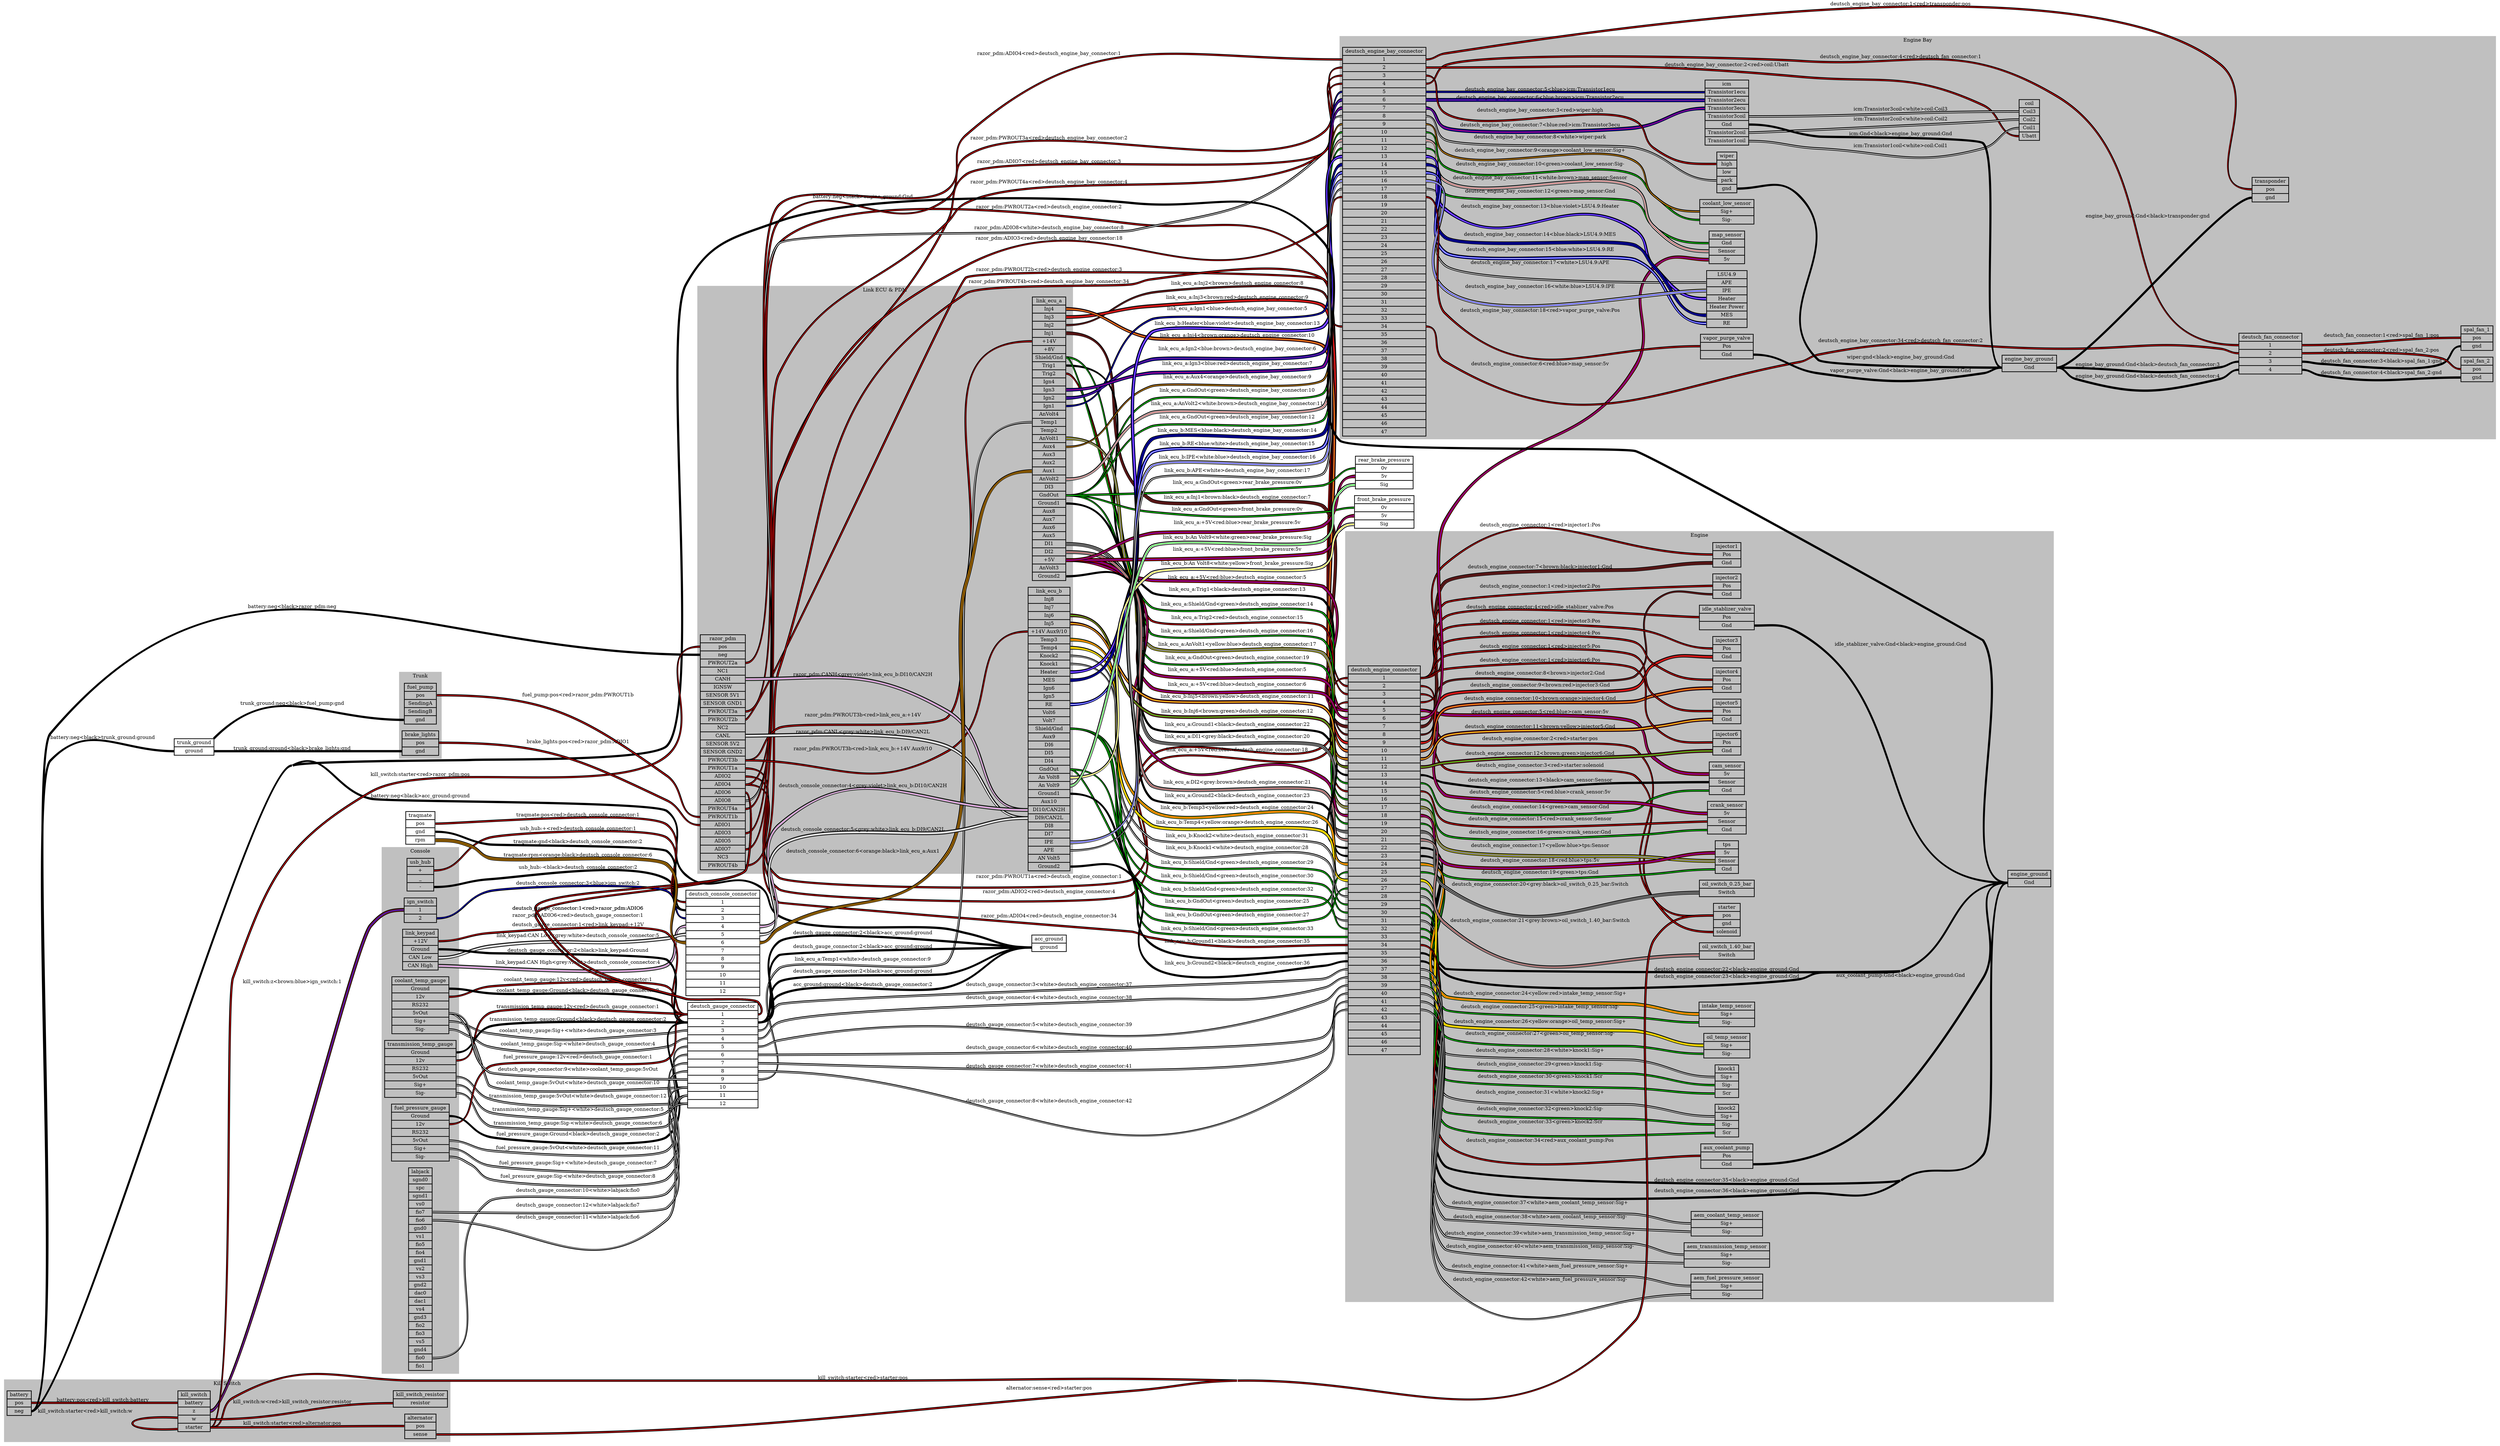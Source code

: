 graph "" {
	graph [bb="0,0,7096,4092",
		concentrate=true,
		rankdir=LR,
		ranksep=1.5
	];
	node [label="\N"];
	subgraph cluster_Engine {
		graph [bb="3819,513,5831.5,2679",
			color=grey,
			label=Engine,
			lheight=0.21,
			lp="4825.2,2667.5",
			lwidth=0.71,
			style=filled
		];
		deutsch_engine_connector	[height=15.347,
			label="deutsch_engine_connector | <1> 1 | <2> 2 | <3> 3 | <4> 4 | <5> 5 | <6> 6 | <7> 7 | <8> 8 | <9> 9 | <10> 10 | <11> 11 | <12> 12 | <\
13> 13 | <14> 14 | <15> 15 | <16> 16 | <17> 17 | <18> 18 | <19> 19 | <20> 20 | <21> 21 | <22> 22 | <23> 23 | <24> 24 | <25> 25 | <\
26> 26 | <27> 27 | <28> 28 | <29> 29 | <30> 30 | <31> 31 | <32> 32 | <33> 33 | <34> 34 | <35> 35 | <36> 36 | <37> 37 | <38> 38 | <\
39> 39 | <40> 40 | <41> 41 | <42> 42 | <43> 43 | <44> 44 | <45> 45 | <46> 46 | <47> 47 ",
			pos="3929.5,1687",
			rects="3827,2216,4032,2239 3827,2193,4032,2216 3827,2170,4032,2193 3827,2147,4032,2170 3827,2124,4032,2147 3827,2101,4032,2124 3827,2078,\
4032,2101 3827,2055,4032,2078 3827,2032,4032,2055 3827,2009,4032,2032 3827,1986,4032,2009 3827,1963,4032,1986 3827,1940,4032,1963 \
3827,1917,4032,1940 3827,1894,4032,1917 3827,1871,4032,1894 3827,1848,4032,1871 3827,1825,4032,1848 3827,1802,4032,1825 3827,1779,\
4032,1802 3827,1756,4032,1779 3827,1733,4032,1756 3827,1710,4032,1733 3827,1687,4032,1710 3827,1664,4032,1687 3827,1641,4032,1664 \
3827,1618,4032,1641 3827,1595,4032,1618 3827,1572,4032,1595 3827,1549,4032,1572 3827,1526,4032,1549 3827,1503,4032,1526 3827,1480,\
4032,1503 3827,1457,4032,1480 3827,1434,4032,1457 3827,1411,4032,1434 3827,1388,4032,1411 3827,1365,4032,1388 3827,1342,4032,1365 \
3827,1319,4032,1342 3827,1296,4032,1319 3827,1273,4032,1296 3827,1250,4032,1273 3827,1227,4032,1250 3827,1204,4032,1227 3827,1181,\
4032,1204 3827,1158,4032,1181 3827,1135,4032,1158",
			shape=record,
			style=bold,
			width=2.8472];
		starter	[height=1.2917,
			label="starter | <pos> pos | <gnd> gnd | <solenoid> solenoid ",
			pos="4903,1985",
			rects="4865,2008,4941,2031 4865,1985,4941,2008 4865,1962,4941,1985 4865,1939,4941,1962",
			shape=record,
			style=bold,
			width=1.0556];
		deutsch_engine_connector:3 -- starter:solenoid	[color="black:red:black",
			label="deutsch_engine_connector:3<red>starter:solenoid",
			labeltooltip="deutsch_engine_connector:3<red>starter:solenoid",
			lp="4372.5,2094.5",
			penwidth=2.5,
			pos="4033.5,2159 4077.7,2159 4061.8,2105.3 4102,2087 4211.6,2037.2 4526.7,2094.9 4643,2064 4749.8,2035.7 4753.5,1950 4864,1950"];
		deutsch_engine_connector:2 -- starter:pos	[color="black:red:black",
			label="deutsch_engine_connector:2<red>starter:pos",
			labeltooltip="deutsch_engine_connector:2<red>starter:pos",
			lp="4372.5,2170.5",
			penwidth=2.5,
			pos="4033.5,2182 4065.1,2182 4070.8,2167.9 4102,2163 4161.4,2153.6 4591.9,2171.8 4643,2140 4685.5,2113.5 4657.5,2071.9 4697,2041 4757.4,\
1993.7 4787.2,1997 4864,1997"];
		engine_ground	[height=0.65278,
			label="engine_ground | <Gnd> Gnd ",
			pos="5762.5,1454",
			rects="5701.5,1454,5823.5,1477 5701.5,1431,5823.5,1454",
			shape=record,
			style=bold,
			width=1.6944];
		deutsch_engine_connector:36 -- engine_ground:Gnd	[color="black:black:black",
			label="deutsch_engine_connector:36<black>engine_ground:Gnd",
			labeltooltip="deutsch_engine_connector:36<black>engine_ground:Gnd",
			lp="4903,824.5",
			penwidth=2.5,
			pos="5398,854 5505,917.82 5563.7,905.09 5631,1010 5683.4,1091.8 5603.4,1441.3 5700.2,1442;4033.5,1399 4156.7,1399 4011.9,932.98 4102,\
849 4183.9,772.67 4997.3,809.83 5109,817 5237.3,825.24 5285.5,788.14 5396,854"];
		deutsch_engine_connector:22 -- engine_ground:Gnd	[color="black:black:black",
			label="deutsch_engine_connector:22<black>engine_ground:Gnd",
			labeltooltip="deutsch_engine_connector:22<black>engine_ground:Gnd",
			lp="4903,1454.5",
			penwidth=2.5,
			pos="4033.5,1722 4150.9,1722 4009.8,1539.6 4102,1467 4122.3,1451 5319.8,1438.8 5396,1442"];
		deutsch_engine_connector:23 -- engine_ground:Gnd	[color="black:black:black",
			label="deutsch_engine_connector:23<black>engine_ground:Gnd",
			labeltooltip="deutsch_engine_connector:23<black>engine_ground:Gnd",
			lp="4903,1430.5",
			penwidth=2.5,
			pos="5398,1442 5532.2,1447.3 5566,1442 5700.1,1442;4033.5,1699 4150.9,1699 4010.2,1517 4102,1444 4189.6,1374.3 4997.1,1419.3 5109,1423 \
5236.8,1427.2 5268.3,1436.9 5396,1442"];
		deutsch_engine_connector:35 -- engine_ground:Gnd	[color="black:black:black",
			label="deutsch_engine_connector:35<black>engine_ground:Gnd",
			labeltooltip="deutsch_engine_connector:35<black>engine_ground:Gnd",
			lp="4903,851.5",
			penwidth=2.5,
			pos="4033.5,1422 4153.6,1422 4013.4,967.07 4102,886 4154.7,837.77 5358.6,832.07 5396,854"];
		tps	[height=1.2917,
			label="tps | <5v> 5v | <Sensor> Sensor | <Gnd> Gnd ",
			pos="4903,1652",
			rects="4870,1675,4936,1698 4870,1652,4936,1675 4870,1629,4936,1652 4870,1606,4936,1629",
			shape=record,
			style=bold,
			width=0.91667];
		deutsch_engine_connector:19 -- tps:Gnd	[color="black:green:black",
			label="deutsch_engine_connector:19<green>tps:Gnd",
			labeltooltip="deutsch_engine_connector:19<green>tps:Gnd",
			lp="4372.5,1634.5",
			penwidth=2.5,
			pos="4033.5,1791 4112.5,1791 4036.5,1671.2 4102,1627 4172.6,1579.3 4783.8,1617 4869,1617"];
		deutsch_engine_connector:17 -- tps:Sensor	[color="black:yellow:blue:yellow:black",
			label="deutsch_engine_connector:17<yellow:blue>tps:Sensor",
			labeltooltip="deutsch_engine_connector:17<yellow:blue>tps:Sensor",
			lp="4372.5,1713.5",
			penwidth=2.5,
			pos="4033.5,1837 4099.2,1837 4046.6,1741.3 4102,1706 4152.8,1673.7 4583.2,1688.8 4643,1682 4744.5,1670.4 4766.8,1640 4869,1640"];
		deutsch_engine_connector:18 -- tps:"5v"	[color="black:red:blue:red:black",
			label="deutsch_engine_connector:18<red:blue>tps:5v",
			labeltooltip="deutsch_engine_connector:18<red:blue>tps:5v",
			lp="4372.5,1670.5",
			penwidth=2.5,
			pos="4033.5,1814 4107.2,1814 4040.1,1702.9 4102,1663 4173.6,1616.8 4783.8,1664 4869,1664"];
		cam_sensor	[height=1.2917,
			label="cam_sensor | <5v> 5v | <Sensor> Sensor | <Gnd> Gnd ",
			pos="4903,1874",
			rects="4853,1897,4953,1920 4853,1874,4953,1897 4853,1851,4953,1874 4853,1828,4953,1851",
			shape=record,
			style=bold,
			width=1.3889];
		deutsch_engine_connector:14 -- cam_sensor:Gnd	[color="black:green:black",
			label="deutsch_engine_connector:14<green>cam_sensor:Gnd",
			labeltooltip="deutsch_engine_connector:14<green>cam_sensor:Gnd",
			lp="4372.5,1828.5",
			penwidth=2.5,
			pos="4033.5,1906 4082,1906 4058.2,1841.9 4102,1821 4156.2,1795.1 4582.9,1818.4 4643,1821 4736.1,1825 4758.8,1839 4852,1839"];
		deutsch_engine_connector:13 -- cam_sensor:Sensor	[color="black:black:black",
			label="deutsch_engine_connector:13<black>cam_sensor:Sensor",
			labeltooltip="deutsch_engine_connector:13<black>cam_sensor:Sensor",
			lp="4372.5,1862.5",
			penwidth=2.5,
			pos="4033.5,1929 4078.3,1929 4060.9,1872.9 4102,1855 4178.4,1821.6 4768.7,1862 4852,1862"];
		deutsch_engine_connector:5 -- cam_sensor:"5v"	[color="black:red:blue:red:black",
			label="deutsch_engine_connector:5<red:blue>cam_sensor:5v",
			labeltooltip="deutsch_engine_connector:5<red:blue>cam_sensor:5v",
			lp="4372.5,1942.5",
			penwidth=2.5,
			pos="4033.5,2113 4118.3,2113 4033.2,1984.5 4102,1935 4150.9,1899.9 4583,1917 4643,1912 4736.3,1904.2 4758.4,1886 4852,1886"];
		crank_sensor	[height=1.2917,
			label="crank_sensor | <5v> 5v | <Sensor> Sensor | <Gnd> Gnd ",
			pos="4903,1763",
			rects="4848,1786,4958,1809 4848,1763,4958,1786 4848,1740,4958,1763 4848,1717,4958,1740",
			shape=record,
			style=bold,
			width=1.5278];
		deutsch_engine_connector:16 -- crank_sensor:Gnd	[color="black:green:black",
			label="deutsch_engine_connector:16<green>crank_sensor:Gnd",
			labeltooltip="deutsch_engine_connector:16<green>crank_sensor:Gnd",
			lp="4372.5,1752.5",
			penwidth=2.5,
			pos="4033.5,1860 4093,1860 4050.6,1775 4102,1745 4137.8,1724.1 4805.6,1728 4847,1728"];
		deutsch_engine_connector:15 -- crank_sensor:Sensor	[color="black:red:black",
			label="deutsch_engine_connector:15<red>crank_sensor:Sensor",
			labeltooltip="deutsch_engine_connector:15<red>crank_sensor:Sensor",
			lp="4372.5,1790.5",
			penwidth=2.5,
			pos="4033.5,1883 4087.4,1883 4054.9,1809.1 4102,1783 4154.6,1753.8 4582.9,1762.6 4643,1760 4733.7,1756.1 4756.2,1751 4847,1751"];
		deutsch_engine_connector:5 -- crank_sensor:"5v"	[color="black:red:blue:red:black",
			label="deutsch_engine_connector:5<red:blue>crank_sensor:5v",
			labeltooltip="deutsch_engine_connector:5<red:blue>crank_sensor:5v",
			lp="4372.5,1904.5",
			penwidth=2.5,
			pos="4033.5,2113 4134.2,2113 4022,1958.2 4102,1897 4149.8,1860.4 4588,1898.5 4643,1874 4674.3,1860.1 4667.6,1836.6 4697,1819 4756.6,1783.3 \
4777.5,1775 4847,1775"];
		knock1	[height=1.2917,
			label="knock1 | <Sig+> Sig+ | <Sig-> Sig- | <Scr> Scr ",
			pos="4903,1132",
			rects="4869.5,1155,4936.5,1178 4869.5,1132,4936.5,1155 4869.5,1109,4936.5,1132 4869.5,1086,4936.5,1109",
			shape=record,
			style=bold,
			width=0.93056];
		deutsch_engine_connector:30 -- knock1:Scr	[color="black:green:black",
			label="deutsch_engine_connector:30<green>knock1:Scr",
			labeltooltip="deutsch_engine_connector:30<green>knock1:Scr",
			lp="4372.5,1121.5",
			penwidth=2.5,
			pos="4033.5,1537 4128.7,1537 4030.2,1176.5 4102,1114 4134.1,1086.1 4825.4,1097 4868,1097"];
		deutsch_engine_connector:28 -- knock1:"Sig+"	[color="black:white:black",
			label="deutsch_engine_connector:28<white>knock1:Sig+",
			labeltooltip="deutsch_engine_connector:28<white>knock1:Sig+",
			lp="4372.5,1196.5",
			penwidth=2.5,
			pos="4033.5,1583 4211.2,1583 3968.3,1306.2 4102,1189 4124.6,1169.2 4613,1169.1 4643,1167 4743.3,1159.8 4767.5,1144 4868,1144"];
		deutsch_engine_connector:29 -- knock1:"Sig-"	[color="black:green:black",
			label="deutsch_engine_connector:29<green>knock1:Sig-",
			labeltooltip="deutsch_engine_connector:29<green>knock1:Sig-",
			lp="4372.5,1155.5",
			penwidth=2.5,
			pos="4033.5,1560 4126.3,1560 4032.3,1209.2 4102,1148 4124.6,1128.2 4612.9,1130.1 4643,1129 4743,1125.2 4767.9,1120 4868,1120"];
		knock2	[height=1.2917,
			label="knock2 | <Sig+> Sig+ | <Sig-> Sig- | <Scr> Scr ",
			pos="4903,1021",
			rects="4869.5,1044,4936.5,1067 4869.5,1021,4936.5,1044 4869.5,998,4936.5,1021 4869.5,975,4936.5,998",
			shape=record,
			style=bold,
			width=0.93056];
		deutsch_engine_connector:33 -- knock2:Scr	[color="black:green:black",
			label="deutsch_engine_connector:33<green>knock2:Scr",
			labeltooltip="deutsch_engine_connector:33<green>knock2:Scr",
			lp="4372.5,998.5",
			penwidth=2.5,
			pos="4033.5,1468 4140.6,1468 4021.3,1061.4 4102,991 4166.1,935.05 4782.9,986 4868,986"];
		deutsch_engine_connector:31 -- knock2:"Sig+"	[color="black:white:black",
			label="deutsch_engine_connector:31<white>knock2:Sig+",
			labeltooltip="deutsch_engine_connector:31<white>knock2:Sig+",
			lp="4372.5,1082.5",
			penwidth=2.5,
			pos="4033.5,1514 4132.2,1514 4028.7,1141.1 4102,1075 4124.3,1054.8 4613,1048.7 4643,1047 4743,1041.3 4767.8,1033 4868,1033"];
		deutsch_engine_connector:32 -- knock2:"Sig-"	[color="black:green:black",
			label="deutsch_engine_connector:32<green>knock2:Sig-",
			labeltooltip="deutsch_engine_connector:32<green>knock2:Sig-",
			lp="4372.5,1035.5",
			penwidth=2.5,
			pos="4033.5,1491 4137.5,1491 4024.1,1096.9 4102,1028 4133.9,999.79 4825.4,1009 4868,1009"];
		intake_temp_sensor	[height=0.97222,
			label="intake_temp_sensor | <Sig+> Sig+ | <Sig-> Sig- ",
			pos="4903,1320",
			rects="4824,1331.5,4982,1354.5 4824,1308.5,4982,1331.5 4824,1285.5,4982,1308.5",
			shape=record,
			style=bold,
			width=2.1944];
		deutsch_engine_connector:25 -- intake_temp_sensor:"Sig-"	[color="black:green:black",
			label="deutsch_engine_connector:25<green>intake_temp_sensor:Sig-",
			labeltooltip="deutsch_engine_connector:25<green>intake_temp_sensor:Sig-",
			lp="4372.5,1323.5",
			penwidth=2.5,
			pos="4033.5,1652 4185.9,1652 3985.2,1414 4102,1316 4163.4,1264.5 4742.9,1297 4823,1297"];
		deutsch_engine_connector:24 -- intake_temp_sensor:"Sig+"	[color="black:yellow:red:yellow:black",
			label="deutsch_engine_connector:24<yellow:red>intake_temp_sensor:Sig+",
			labeltooltip="deutsch_engine_connector:24<yellow:red>intake_temp_sensor:Sig+",
			lp="4372.5,1378.5",
			penwidth=2.5,
			pos="4033.5,1675 4172,1675 3997,1461.3 4102,1371 4109.6,1364.5 4813,1320 4823,1320"];
		oil_temp_sensor	[height=0.97222,
			label="oil_temp_sensor | <Sig+> Sig+ | <Sig-> Sig- ",
			pos="4903,1232",
			rects="4837.5,1243.5,4968.5,1266.5 4837.5,1220.5,4968.5,1243.5 4837.5,1197.5,4968.5,1220.5",
			shape=record,
			style=bold,
			width=1.8194];
		deutsch_engine_connector:27 -- oil_temp_sensor:"Sig-"	[color="black:green:black",
			label="deutsch_engine_connector:27<green>oil_temp_sensor:Sig-",
			labeltooltip="deutsch_engine_connector:27<green>oil_temp_sensor:Sig-",
			lp="4372.5,1238.5",
			penwidth=2.5,
			pos="4033.5,1606 4202.9,1606 3973.5,1341.4 4102,1231 4132.9,1204.4 4795.2,1209 4836,1209"];
		deutsch_engine_connector:26 -- oil_temp_sensor:"Sig+"	[color="black:yellow:orange:yellow:black",
			label="deutsch_engine_connector:26<yellow:orange>oil_temp_sensor:Sig+",
			labeltooltip="deutsch_engine_connector:26<yellow:orange>oil_temp_sensor:Sig+",
			lp="4372.5,1274.5",
			penwidth=2.5,
			pos="4033.5,1629 4197.2,1629 3978,1373.9 4102,1267 4124.8,1247.4 4613,1247.7 4643,1246 4728.9,1241.2 4750,1232 4836,1232"];
		"oil_switch_0.25_bar"	[height=0.65278,
			label="oil_switch_0.25_bar | <Switch> Switch ",
			pos="4903,1564",
			rects="4825,1564,4981,1587 4825,1541,4981,1564",
			shape=record,
			style=bold,
			width=2.1667];
		deutsch_engine_connector:20 -- "oil_switch_0.25_bar":Switch	[color="black:grey:black:grey:black",
			label="deutsch_engine_connector:20<grey:black>oil_switch_0.25_bar:Switch",
			labeltooltip="deutsch_engine_connector:20<grey:black>oil_switch_0.25_bar:Switch",
			lp="4372.5,1590.5",
			penwidth=2.5,
			pos="4033.5,1768 4121.2,1768 4031.1,1634.6 4102,1583 4166.9,1535.7 4743.7,1552 4824,1552"];
		"oil_switch_1.40_bar"	[height=0.65278,
			label="oil_switch_1.40_bar | <Switch> Switch ",
			pos="4903,1499",
			rects="4825,1499,4981,1522 4825,1476,4981,1499",
			shape=record,
			style=bold,
			width=2.1667];
		deutsch_engine_connector:21 -- "oil_switch_1.40_bar":Switch	[color="black:grey:brown:grey:black",
			label="deutsch_engine_connector:21<grey:brown>oil_switch_1.40_bar:Switch",
			labeltooltip="deutsch_engine_connector:21<grey:brown>oil_switch_1.40_bar:Switch",
			lp="4372.5,1537.5",
			penwidth=2.5,
			pos="4033.5,1745 4133.8,1745 4022.8,1591.6 4102,1530 4228.9,1431.3 4663.3,1487 4824,1487"];
		idle_stablizer_valve	[height=0.97222,
			label="idle_stablizer_valve | <Pos> Pos | <Gnd> Gnd ",
			pos="4903,2173",
			rects="4825,2184.5,4981,2207.5 4825,2161.5,4981,2184.5 4825,2138.5,4981,2161.5",
			shape=record,
			style=bold,
			width=2.1667];
		deutsch_engine_connector:4 -- idle_stablizer_valve:Pos	[color="black:red:black",
			label="deutsch_engine_connector:4<red>idle_stablizer_valve:Pos",
			labeltooltip="deutsch_engine_connector:4<red>idle_stablizer_valve:Pos",
			lp="4372.5,2018.5",
			penwidth=2.5,
			pos="4033.5,2136 4096.9,2136 4047.5,2043.3 4102,2011 4127.9,1995.7 4617.7,1994.8 4643,2011 4691.5,2042.2 4654.3,2090.2 4697,2129 4741.2,\
2169.2 4764.3,2173 4824,2173"];
		aux_coolant_pump	[height=0.97222,
			label="aux_coolant_pump | <Pos> Pos | <Gnd> Gnd ",
			pos="4903,922",
			rects="4829,933.5,4977,956.5 4829,910.5,4977,933.5 4829,887.5,4977,910.5",
			shape=record,
			style=bold,
			width=2.0556];
		deutsch_engine_connector:34 -- aux_coolant_pump:Pos	[color="black:red:black",
			label="deutsch_engine_connector:34<red>aux_coolant_pump:Pos",
			labeltooltip="deutsch_engine_connector:34<red>aux_coolant_pump:Pos",
			lp="4372.5,952.5",
			penwidth=2.5,
			pos="4033.5,1445 4145.6,1445 4018.7,1020.1 4102,945 4221.9,836.98 4666.6,922 4828,922"];
		aem_coolant_temp_sensor	[height=0.97222,
			label="aem_coolant_temp_sensor | <Sig+> Sig+ | <Sig-> Sig- ",
			pos="4903,732",
			rects="4801.5,743.5,5004.5,766.5 4801.5,720.5,5004.5,743.5 4801.5,697.5,5004.5,720.5",
			shape=record,
			style=bold,
			width=2.8194];
		deutsch_engine_connector:38 -- aem_coolant_temp_sensor:"Sig-"	[color="black:white:black",
			label="deutsch_engine_connector:38<white>aem_coolant_temp_sensor:Sig-",
			labeltooltip="deutsch_engine_connector:38<white>aem_coolant_temp_sensor:Sig-",
			lp="4372.5,750.5",
			penwidth=2.5,
			pos="4033.5,1353 4169.9,1353 4002.3,836.15 4102,743 4124,722.46 4613,720.62 4643,719 4712.8,715.23 4730.1,709 4800,709"];
		deutsch_engine_connector:37 -- aem_coolant_temp_sensor:"Sig+"	[color="black:white:black",
			label="deutsch_engine_connector:37<white>aem_coolant_temp_sensor:Sig+",
			labeltooltip="deutsch_engine_connector:37<white>aem_coolant_temp_sensor:Sig+",
			lp="4372.5,790.5",
			penwidth=2.5,
			pos="4033.5,1376 4166.2,1376 4005,873.52 4102,783 4124,762.47 4613.1,761.16 4643,758 4713.3,750.58 4729.3,732 4800,732"];
		aem_transmission_temp_sensor	[height=0.97222,
			label="aem_transmission_temp_sensor | <Sig+> Sig+ | <Sig-> Sig- ",
			pos="4903,644",
			rects="4781.5,655.5,5024.5,678.5 4781.5,632.5,5024.5,655.5 4781.5,609.5,5024.5,632.5",
			shape=record,
			style=bold,
			width=3.375];
		deutsch_engine_connector:40 -- aem_transmission_temp_sensor:"Sig-"	[color="black:white:black",
			label="deutsch_engine_connector:40<white>aem_transmission_temp_sensor:Sig-",
			labeltooltip="deutsch_engine_connector:40<white>aem_transmission_temp_sensor:Sig-",
			lp="4372.5,670.5",
			penwidth=2.5,
			pos="4033.5,1307 4177.4,1307 3998,762.5 4102,663 4129.3,636.91 4742.3,621 4780,621"];
		deutsch_engine_connector:39 -- aem_transmission_temp_sensor:"Sig+"	[color="black:white:black",
			label="deutsch_engine_connector:39<white>aem_transmission_temp_sensor:Sig+",
			labeltooltip="deutsch_engine_connector:39<white>aem_transmission_temp_sensor:Sig+",
			lp="4372.5,707.5",
			penwidth=2.5,
			pos="4033.5,1330 4174.3,1330 3999.1,796.15 4102,700 4124,679.46 4613.2,682.26 4643,678 4705.1,669.12 4717.3,644 4780,644"];
		aem_fuel_pressure_sensor	[height=0.97222,
			label="aem_fuel_pressure_sensor | <Sig+> Sig+ | <Sig-> Sig- ",
			pos="4903,556",
			rects="4801,567.5,5005,590.5 4801,544.5,5005,567.5 4801,521.5,5005,544.5",
			shape=record,
			style=bold,
			width=2.8333];
		deutsch_engine_connector:42 -- aem_fuel_pressure_sensor:"Sig-"	[color="black:white:black",
			label="deutsch_engine_connector:42<white>aem_fuel_pressure_sensor:Sig-",
			labeltooltip="deutsch_engine_connector:42<white>aem_fuel_pressure_sensor:Sig-",
			lp="4372.5,574.5",
			penwidth=2.5,
			pos="4033.5,1261 4188.5,1261 3989.7,673.82 4102,567 4327,352.91 4489.4,533 4800,533"];
		deutsch_engine_connector:41 -- aem_fuel_pressure_sensor:"Sig+"	[color="black:white:black",
			label="deutsch_engine_connector:41<white>aem_fuel_pressure_sensor:Sig+",
			labeltooltip="deutsch_engine_connector:41<white>aem_fuel_pressure_sensor:Sig+",
			lp="4372.5,612.5",
			penwidth=2.5,
			pos="4033.5,1284 4185.2,1284 3991.7,709.08 4102,605 4123.9,584.35 4613.1,585.1 4643,582 4713.4,574.71 4729.3,556 4800,556"];
		injector1	[height=0.97222,
			label="injector1 | <Pos> Pos | <Gnd> Gnd ",
			pos="4903,2613",
			rects="4863,2624.5,4943,2647.5 4863,2601.5,4943,2624.5 4863,2578.5,4943,2601.5",
			shape=record,
			style=bold,
			width=1.1111];
		deutsch_engine_connector:7 -- injector1:Gnd	[color="black:brown:black:brown:black",
			label="deutsch_engine_connector:7<brown:black>injector1:Gnd",
			labeltooltip="deutsch_engine_connector:7<brown:black>injector1:Gnd",
			lp="4372.5,2356.5",
			penwidth=2.5,
			pos="4033.5,2067 4151.3,2067 4010.3,2249.1 4102,2323 4195.7,2398.6 4550.1,2272.5 4643,2349 4720.7,2413 4621.9,2502 4697,2569 4752.2,2618.2 \
4788.1,2590 4862,2590"];
		deutsch_engine_connector:1 -- injector1:Pos	[color="black:red:black",
			label="deutsch_engine_connector:1<red>injector1:Pos",
			labeltooltip="deutsch_engine_connector:1<red>injector1:Pos",
			lp="4372.5,2682.5",
			penwidth=2.5,
			pos="4033.5,2205 4194.2,2205 3981.7,2453.5 4102,2560 4355.5,2784.5 4523.4,2613 4862,2613"];
		injector2	[height=0.97222,
			label="injector2 | <Pos> Pos | <Gnd> Gnd ",
			pos="4903,2525",
			rects="4863,2536.5,4943,2559.5 4863,2513.5,4943,2536.5 4863,2490.5,4943,2513.5",
			shape=record,
			style=bold,
			width=1.1111];
		deutsch_engine_connector:8 -- injector2:Gnd	[color="black:brown:black",
			label="deutsch_engine_connector:8<brown>injector2:Gnd",
			labeltooltip="deutsch_engine_connector:8<brown>injector2:Gnd",
			lp="4372.5,2280.5",
			penwidth=2.5,
			pos="4033.5,2044 4129.6,2044 4025.3,2191.1 4102,2249 4150,2285.2 4596.2,2235.1 4643,2273 4717.2,2333.1 4625.3,2417.9 4697,2481 4752.5,\
2529.8 4788.1,2502 4862,2502"];
		deutsch_engine_connector:1 -- injector2:Pos	[color="black:red:black",
			label="deutsch_engine_connector:1<red>injector2:Pos",
			labeltooltip="deutsch_engine_connector:1<red>injector2:Pos",
			lp="4372.5,2548.5",
			penwidth=2.5,
			pos="4033.5,2205 4158.2,2205 4006.1,2397.3 4102,2477 4232.1,2585.2 4692.8,2525 4862,2525"];
		injector3	[height=0.97222,
			label="injector3 | <Pos> Pos | <Gnd> Gnd ",
			pos="4903,2437",
			rects="4863,2448.5,4943,2471.5 4863,2425.5,4943,2448.5 4863,2402.5,4943,2425.5",
			shape=record,
			style=bold,
			width=1.1111];
		deutsch_engine_connector:9 -- injector3:Gnd	[color="black:brown:red:brown:black",
			label="deutsch_engine_connector:9<brown:red>injector3:Gnd",
			labeltooltip="deutsch_engine_connector:9<brown:red>injector3:Gnd",
			lp="4372.5,2204.5",
			penwidth=2.5,
			pos="4033.5,2021 4109.6,2021 4039,2135.2 4102,2178 4151.7,2211.8 4595.8,2159.7 4643,2197 4713.9,2253 4628.7,2333.8 4697,2393 4752.9,2441.4 \
4788.1,2414 4862,2414"];
		deutsch_engine_connector:1 -- injector3:Pos	[color="black:red:black",
			label="deutsch_engine_connector:1<red>injector3:Pos",
			labeltooltip="deutsch_engine_connector:1<red>injector3:Pos",
			lp="4372.5,2465.5",
			penwidth=2.5,
			pos="4033.5,2205 4126.2,2205 4027.7,2346.6 4102,2402 4237.5,2503.1 4692.9,2437 4862,2437"];
		injector4	[height=0.97222,
			label="injector4 | <Pos> Pos | <Gnd> Gnd ",
			pos="4903,2349",
			rects="4863,2360.5,4943,2383.5 4863,2337.5,4943,2360.5 4863,2314.5,4943,2337.5",
			shape=record,
			style=bold,
			width=1.1111];
		deutsch_engine_connector:10 -- injector4:Gnd	[color="black:brown:orange:brown:black",
			label="deutsch_engine_connector:10<brown:orange>injector4:Gnd",
			labeltooltip="deutsch_engine_connector:10<brown:orange>injector4:Gnd",
			lp="4372.5,2128.5",
			penwidth=2.5,
			pos="4033.5,1998 4088.8,1998 4053.7,2074.9 4102,2102 4154.4,2131.5 4595.5,2084.1 4643,2121 4710.3,2173.3 4632.1,2249.7 4697,2305 4753.3,\
2353 4788.1,2326 4862,2326"];
		deutsch_engine_connector:1 -- injector4:Pos	[color="black:red:black",
			label="deutsch_engine_connector:1<red>injector4:Pos",
			labeltooltip="deutsch_engine_connector:1<red>injector4:Pos",
			lp="4372.5,2390.5",
			penwidth=2.5,
			pos="4033.5,2205 4112.1,2205 4036.5,2324.5 4102,2368 4152.1,2401.3 4582.9,2370.6 4643,2368 4740.6,2363.8 4764.3,2349 4862,2349"];
		injector5	[height=0.97222,
			label="injector5 | <Pos> Pos | <Gnd> Gnd ",
			pos="4903,2261",
			rects="4863,2272.5,4943,2295.5 4863,2249.5,4943,2272.5 4863,2226.5,4943,2249.5",
			shape=record,
			style=bold,
			width=1.1111];
		deutsch_engine_connector:11 -- injector5:Gnd	[color="black:brown:yellow:brown:black",
			label="deutsch_engine_connector:11<brown:yellow>injector5:Gnd",
			labeltooltip="deutsch_engine_connector:11<brown:yellow>injector5:Gnd",
			lp="4372.5,2052.5",
			penwidth=2.5,
			pos="4033.5,1975 4071.5,1975 4066.2,2013.4 4102,2026 4158.8,2045.9 4595.1,2008.6 4643,2045 4706.7,2093.5 4635.5,2165.6 4697,2217 4753.7,\
2264.4 4788.1,2238 4862,2238"];
		deutsch_engine_connector:1 -- injector5:Pos	[color="black:red:black",
			label="deutsch_engine_connector:1<red>injector5:Pos",
			labeltooltip="deutsch_engine_connector:1<red>injector5:Pos",
			lp="4372.5,2311.5",
			penwidth=2.5,
			pos="4033.5,2205 4082.7,2205 4057.7,2270.5 4102,2292 4156.1,2318.2 4583,2296.2 4643,2292 4741.1,2285.1 4763.7,2261 4862,2261"];
		injector6	[height=0.97222,
			label="injector6 | <Pos> Pos | <Gnd> Gnd ",
			pos="4903,2085",
			rects="4863,2096.5,4943,2119.5 4863,2073.5,4943,2096.5 4863,2050.5,4943,2073.5",
			shape=record,
			style=bold,
			width=1.1111];
		deutsch_engine_connector:12 -- injector6:Gnd	[color="black:brown:green:brown:black",
			label="deutsch_engine_connector:12<brown:green>injector6:Gnd",
			labeltooltip="deutsch_engine_connector:12<brown:green>injector6:Gnd",
			lp="4372.5,1980.5",
			penwidth=2.5,
			pos="4033.5,1952 4101.3,1952 4582.5,1942.5 4643,1973 4677.5,1990.4 4663.4,2022.1 4697,2041 4761.4,2077.3 4788.1,2062 4862,2062"];
		deutsch_engine_connector:1 -- injector6:Pos	[color="black:red:black",
			label="deutsch_engine_connector:1<red>injector6:Pos",
			labeltooltip="deutsch_engine_connector:1<red>injector6:Pos",
			lp="4372.5,2237.5",
			penwidth=2.5,
			pos="4033.5,2205 4064.3,2205 4071.3,2213.5 4102,2216 4161.9,2220.8 4590.5,2245.2 4643,2216 4682.8,2193.9 4660.4,2156.1 4697,2129 4758,\
2083.8 4786.1,2085 4862,2085"];
		idle_stablizer_valve:Gnd -- engine_ground:Gnd	[color="black:black:black",
			label="idle_stablizer_valve:Gnd<black>engine_ground:Gnd",
			labeltooltip="idle_stablizer_valve:Gnd<black>engine_ground:Gnd",
			lp="5397,2097.5",
			penwidth=2.5,
			pos="4982,2150 5039.2,2150 5059.1,2157 5109,2129 5460.3,1931.6 5297.6,1442 5700.5,1442"];
		aux_coolant_pump:Gnd -- engine_ground:Gnd	[color="black:black:black",
			label="aux_coolant_pump:Gnd<black>engine_ground:Gnd",
			labeltooltip="aux_coolant_pump:Gnd<black>engine_ground:Gnd",
			lp="5397,1411.5",
			penwidth=2.5,
			pos="4978,899 5043.4,899 5054.1,930.43 5109,966 5179.8,1011.9 5616.1,1442 5700.5,1442"];
	}
	subgraph "cluster_Engine Bay" {
		graph [bb="3803,2939,7088,4084",
			color=grey,
			label="Engine Bay",
			lheight=0.21,
			lp="5445.5,4072.5",
			lwidth=1.14,
			style=filled
		];
		deutsch_engine_bay_connector	[height=15.347,
			label="deutsch_engine_bay_connector | <1> 1 | <2> 2 | <3> 3 | <4> 4 | <5> 5 | <6> 6 | <7> 7 | <8> 8 | <9> 9 | <10> 10 | <11> 11 | <12> \
12 | <13> 13 | <14> 14 | <15> 15 | <16> 16 | <17> 17 | <18> 18 | <19> 19 | <20> 20 | <21> 21 | <22> 22 | <23> 23 | <24> 24 | <25> \
25 | <26> 26 | <27> 27 | <28> 28 | <29> 29 | <30> 30 | <31> 31 | <32> 32 | <33> 33 | <34> 34 | <35> 35 | <36> 36 | <37> 37 | <38> \
38 | <39> 39 | <40> 40 | <41> 41 | <42> 42 | <43> 43 | <44> 44 | <45> 45 | <46> 46 | <47> 47 ",
			pos="3929.5,3500",
			rects="3811,4029,4048,4052 3811,4006,4048,4029 3811,3983,4048,4006 3811,3960,4048,3983 3811,3937,4048,3960 3811,3914,4048,3937 3811,3891,\
4048,3914 3811,3868,4048,3891 3811,3845,4048,3868 3811,3822,4048,3845 3811,3799,4048,3822 3811,3776,4048,3799 3811,3753,4048,3776 \
3811,3730,4048,3753 3811,3707,4048,3730 3811,3684,4048,3707 3811,3661,4048,3684 3811,3638,4048,3661 3811,3615,4048,3638 3811,3592,\
4048,3615 3811,3569,4048,3592 3811,3546,4048,3569 3811,3523,4048,3546 3811,3500,4048,3523 3811,3477,4048,3500 3811,3454,4048,3477 \
3811,3431,4048,3454 3811,3408,4048,3431 3811,3385,4048,3408 3811,3362,4048,3385 3811,3339,4048,3362 3811,3316,4048,3339 3811,3293,\
4048,3316 3811,3270,4048,3293 3811,3247,4048,3270 3811,3224,4048,3247 3811,3201,4048,3224 3811,3178,4048,3201 3811,3155,4048,3178 \
3811,3132,4048,3155 3811,3109,4048,3132 3811,3086,4048,3109 3811,3063,4048,3086 3811,3040,4048,3063 3811,3017,4048,3040 3811,2994,\
4048,3017 3811,2971,4048,2994 3811,2948,4048,2971",
			shape=record,
			style=bold,
			width=3.2917];
		deutsch_fan_connector	[height=1.6111,
			label="deutsch_fan_connector | <1> 1 | <2> 2 | <3> 3 | <4> 4 ",
			pos="6447.5,3808",
			rects="6358,3842.5,6537,3865.5 6358,3819.5,6537,3842.5 6358,3796.5,6537,3819.5 6358,3773.5,6537,3796.5 6358,3750.5,6537,3773.5",
			shape=record,
			style=bold,
			width=2.4861];
		deutsch_engine_bay_connector:34 -- deutsch_fan_connector:2	[color="black:red:black",
			label="deutsch_engine_bay_connector:34<red>deutsch_fan_connector:2",
			labeltooltip="deutsch_engine_bay_connector:34<red>deutsch_fan_connector:2",
			lp="5397,3275.5",
			penwidth=2.5,
			pos="4048,3258 4097,3258 4059.7,3186.7 4102,3162 4488.3,2936.1 4663.7,3120 5109,3165 5344.3,3188.8 5440,3128.5 5631,3268 5679.9,3303.7 \
5842.3,3713.6 5894,3745 5933,3768.6 6262,3737.2 6304,3755 6335,3768.1 6324.4,3808 6358,3808"];
		deutsch_engine_bay_connector:4 -- deutsch_fan_connector:1	[color="black:red:black",
			label="deutsch_engine_bay_connector:4<red>deutsch_fan_connector:1",
			labeltooltip="deutsch_engine_bay_connector:4<red>deutsch_fan_connector:1",
			lp="5397,4004.5",
			penwidth=2.5,
			pos="4048,3949 4081.9,3949 4070.8,3989.6 4102,4003 4223.5,4055.3 4564.7,4017.2 4697,4019 4880.1,4021.5 4929.3,4054.2 5109,4019 5134.4,\
4014 5138,4003.7 5163,3997 5195.4,3988.3 6324.5,3831 6358,3831"];
		map_sensor	[height=1.2917,
			label="map_sensor | <Gnd> Gnd | <Sensor> Sensor | <5v> 5v ",
			pos="4903,3489",
			rects="4852.5,3512,4953.5,3535 4852.5,3489,4953.5,3512 4852.5,3466,4953.5,3489 4852.5,3443,4953.5,3466",
			shape=record,
			style=bold,
			width=1.4028];
		deutsch_engine_bay_connector:12 -- map_sensor:Gnd	[color="black:green:black",
			label="deutsch_engine_bay_connector:12<green>map_sensor:Gnd",
			labeltooltip="deutsch_engine_bay_connector:12<green>map_sensor:Gnd",
			lp="4372.5,3679.5",
			penwidth=2.5,
			pos="4048,3765 4095.8,3765 4061.1,3696.8 4102,3672 4204.9,3609.7 4541.4,3712.5 4643,3648 4686.6,3620.3 4656.9,3577.6 4697,3545 4752.2,\
3500.1 4779.8,3501 4851,3501"];
		deutsch_engine_bay_connector:11 -- map_sensor:Sensor	[color="black:white:brown:white:black",
			label="deutsch_engine_bay_connector:11<white:brown>map_sensor:Sensor",
			labeltooltip="deutsch_engine_bay_connector:11<white:brown>map_sensor:Sensor",
			lp="4372.5,3717.5",
			penwidth=2.5,
			pos="4048,3788 4090.2,3788 4065.1,3730.4 4102,3710 4154.7,3681 4594.2,3722.2 4643,3687 4697.8,3647.5 4650.5,3594 4697,3545 4748.5,3490.7 \
4776.2,3477 4851,3477"];
		"LSU4.9"	[height=2.25,
			label="LSU4.9 | <APE> APE | <IPE> IPE | <Heater> Heater | <Heater Power> Heater Power | <MES> MES | <RE> RE ",
			pos="4903,3343",
			rects="4845.5,3400.5,4960.5,3423.5 4845.5,3377.5,4960.5,3400.5 4845.5,3354.5,4960.5,3377.5 4845.5,3331.5,4960.5,3354.5 4845.5,3308.5,4960.5,\
3331.5 4845.5,3285.5,4960.5,3308.5 4845.5,3262.5,4960.5,3285.5",
			shape=record,
			style=bold,
			width=1.5972];
		deutsch_engine_bay_connector:17 -- "LSU4.9":APE	[color="black:white:black",
			label="deutsch_engine_bay_connector:17<white>LSU4.9:APE",
			labeltooltip="deutsch_engine_bay_connector:17<white>LSU4.9:APE",
			lp="4372.5,3420.5",
			penwidth=2.5,
			pos="4048,3650 4156,3650 4018.6,3481.7 4102,3413 4356.6,3203.1 4514,3389 4844,3389"];
		deutsch_engine_bay_connector:13 -- "LSU4.9":Heater	[color="black:blue:violet:blue:black",
			label="deutsch_engine_bay_connector:13<blue:violet>LSU4.9:Heater",
			labeltooltip="deutsch_engine_bay_connector:13<blue:violet>LSU4.9:Heater",
			lp="4372.5,3636.5",
			penwidth=2.5,
			pos="4048,3742 4103.7,3742 4056.8,3661.5 4102,3629 4298.7,3487.6 4449.9,3709.2 4643,3563 4692.6,3525.5 4656.7,3481.3 4697,3434 4746.9,\
3375.6 4767.2,3343 4844,3343"];
		deutsch_engine_bay_connector:14 -- "LSU4.9":MES	[color="black:blue:black:blue:black",
			label="deutsch_engine_bay_connector:14<blue:black>LSU4.9:MES",
			labeltooltip="deutsch_engine_bay_connector:14<blue:black>LSU4.9:MES",
			lp="4372.5,3551.5",
			penwidth=2.5,
			pos="4048,3719 4129.4,3719 4037.6,3593.8 4102,3544 4149.6,3507.2 4590.9,3549.2 4643,3519 4681.7,3496.5 4668.4,3468.4 4697,3434 4754.1,\
3365.3 4754.7,3297 4844,3297"];
		deutsch_engine_bay_connector:15 -- "LSU4.9":RE	[color="black:blue:white:blue:black",
			label="deutsch_engine_bay_connector:15<blue:white>LSU4.9:RE",
			labeltooltip="deutsch_engine_bay_connector:15<blue:white>LSU4.9:RE",
			lp="4372.5,3507.5",
			penwidth=2.5,
			pos="4048,3696 4138.4,3696 4031.7,3556.8 4102,3500 4195.7,3424.3 4532.7,3517.4 4643,3469 4757,3419 4719.5,3274 4844,3274"];
		deutsch_engine_bay_connector:16 -- "LSU4.9":IPE	[color="black:white:blue:white:black",
			label="deutsch_engine_bay_connector:16<white:blue>LSU4.9:IPE",
			labeltooltip="deutsch_engine_bay_connector:16<white:blue>LSU4.9:IPE",
			lp="4372.5,3457.5",
			penwidth=2.5,
			pos="4048,3673 4150,3673 4023.2,3514.7 4102,3450 4148.5,3411.8 4583.7,3438.2 4643,3428 4735.1,3412.2 4750.5,3366 4844,3366"];
		coolant_low_sensor	[height=0.97222,
			label="coolant_low_sensor | <Sig+> Sig+ | <Sig-> Sig- ",
			pos="4903,3589",
			rects="4826,3600.5,4980,3623.5 4826,3577.5,4980,3600.5 4826,3554.5,4980,3577.5",
			shape=record,
			style=bold,
			width=2.1389];
		deutsch_engine_bay_connector:10 -- coolant_low_sensor:"Sig-"	[color="black:green:black",
			label="deutsch_engine_bay_connector:10<green>coolant_low_sensor:Sig-",
			labeltooltip="deutsch_engine_bay_connector:10<green>coolant_low_sensor:Sig-",
			lp="4372.5,3755.5",
			penwidth=2.5,
			pos="4048,3811 4084.9,3811 4068.8,3764.1 4102,3748 4210.2,3695.4 4539.9,3787 4643,3725 4683.6,3700.6 4662.7,3665.7 4697,3633 4743.5,3588.7 \
4760.8,3566 4825,3566"];
		deutsch_engine_bay_connector:9 -- coolant_low_sensor:"Sig+"	[color="black:orange:black",
			label="deutsch_engine_bay_connector:9<orange>coolant_low_sensor:Sig+",
			labeltooltip="deutsch_engine_bay_connector:9<orange>coolant_low_sensor:Sig+",
			lp="4372.5,3794.5",
			penwidth=2.5,
			pos="4048,3834 4079.8,3834 4072.5,3798.8 4102,3787 4157.9,3764.7 4593.7,3797.5 4643,3763 4694.3,3727.1 4651.4,3675.8 4697,3633 4740.8,\
3591.8 4764.8,3589 4825,3589"];
		vapor_purge_valve	[height=0.97222,
			label="vapor_purge_valve | <Pos> Pos | <Gnd> Gnd ",
			pos="4903,3209",
			rects="4828,3220.5,4978,3243.5 4828,3197.5,4978,3220.5 4828,3174.5,4978,3197.5",
			shape=record,
			style=bold,
			width=2.0833];
		deutsch_engine_bay_connector:18 -- vapor_purge_valve:Pos	[color="black:red:black",
			label="deutsch_engine_bay_connector:18<red>vapor_purge_valve:Pos",
			labeltooltip="deutsch_engine_bay_connector:18<red>vapor_purge_valve:Pos",
			lp="4372.5,3301.5",
			penwidth=2.5,
			pos="4048,3627 4123,3627 4047.8,3345.8 4102,3294 4336.4,3069.7 4502.6,3209 4827,3209"];
		transponder	[height=0.97222,
			label="transponder | <pos> pos | <gnd> gnd ",
			pos="6447.5,3697",
			rects="6395.5,3708.5,6499.5,3731.5 6395.5,3685.5,6499.5,3708.5 6395.5,3662.5,6499.5,3685.5",
			shape=record,
			style=bold,
			width=1.4444];
		deutsch_engine_bay_connector:1 -- transponder:pos	[color="black:red:black",
			label="deutsch_engine_bay_connector:1<red>transponder:pos",
			labeltooltip="deutsch_engine_bay_connector:1<red>transponder:pos",
			lp="5397,4056.5",
			penwidth=2.5,
			pos="4048,4018 4073.4,4018 4076.9,4032.7 4102,4037 4543.2,4112.3 4661.5,4046 5109,4037 5341.1,4032.3 5407.8,4079.9 5631,4016 5733.8,3986.6 \
5771,3978.6 5840,3897 5885.2,3843.5 5837.2,3789.9 5894,3749 5912.5,3735.7 6281.8,3743.1 6304,3738 6347,3728.1 6350.3,3697 6394.5,\
3697"];
		icm	[height=2.5694,
			label="icm | <Transistor1ecu> Transistor1ecu | <Transistor2ecu> Transistor2ecu | <Transistor3ecu> Transistor3ecu | <Transistor3coil> Transistor3coil | <\
Gnd> Gnd | <Transistor2coil> Transistor2coil | <Transistor1coil> Transistor1coil ",
			pos="4903,3869",
			rects="4841,3938,4965,3961 4841,3915,4965,3938 4841,3892,4965,3915 4841,3869,4965,3892 4841,3846,4965,3869 4841,3823,4965,3846 4841,3800,\
4965,3823 4841,3777,4965,3800",
			shape=record,
			style=bold,
			width=1.7222];
		deutsch_engine_bay_connector:7 -- icm:Transistor3ecu	[color="black:blue:red:blue:black",
			label="deutsch_engine_bay_connector:7<blue:red>icm:Transistor3ecu",
			labeltooltip="deutsch_engine_bay_connector:7<blue:red>icm:Transistor3ecu",
			lp="4372.5,3871.5",
			penwidth=2.5,
			pos="4048,3880 4073,3880 4077.2,3867.6 4102,3864 4340,3829.5 4402.8,3853.7 4643,3864 4730.8,3867.8 4752.1,3881 4840,3881"];
		deutsch_engine_bay_connector:5 -- icm:Transistor1ecu	[color="black:blue:black",
			label="deutsch_engine_bay_connector:5<blue>icm:Transistor1ecu",
			labeltooltip="deutsch_engine_bay_connector:5<blue>icm:Transistor1ecu",
			lp="4372.5,3977.5",
			penwidth=2.5,
			pos="4048,3926 4075.2,3926 4075.6,3948.4 4102,3955 4218.6,3984.3 4523.1,3963.5 4643,3955 4731.2,3948.8 4751.6,3927 4840,3927"];
		deutsch_engine_bay_connector:6 -- icm:Transistor2ecu	[color="black:blue:brown:blue:black",
			label="deutsch_engine_bay_connector:6<blue:brown>icm:Transistor2ecu",
			labeltooltip="deutsch_engine_bay_connector:6<blue:brown>icm:Transistor2ecu",
			lp="4372.5,3905.5",
			penwidth=2.5,
			pos="4048,3903 4072.1,3903 4077.9,3899.1 4102,3898 4342.2,3886.9 4402.6,3894.3 4643,3898 4730.6,3899.3 4752.4,3904 4840,3904"];
		coil	[height=1.6111,
			label="coil | <Coil3> Coil3 | <Coil2> Coil2 | <Coil1> Coil1 | <Ubatt> Ubatt ",
			pos="5762.5,3830",
			rects="5733.5,3864.5,5791.5,3887.5 5733.5,3841.5,5791.5,3864.5 5733.5,3818.5,5791.5,3841.5 5733.5,3795.5,5791.5,3818.5 5733.5,3772.5,5791.5,\
3795.5",
			shape=record,
			style=bold,
			width=0.80556];
		deutsch_engine_bay_connector:2 -- coil:Ubatt	[color="black:red:black",
			label="deutsch_engine_bay_connector:2<red>coil:Ubatt",
			labeltooltip="deutsch_engine_bay_connector:2<red>coil:Ubatt",
			lp="4903,4007.5",
			penwidth=2.5,
			pos="4048,3995 4519.7,3995 4640,4021.2 5109,3971 5343.2,3946 5420.3,3984.3 5631,3879 5686.3,3851.4 5670.7,3784 5732.5,3784"];
		wiper	[height=1.6111,
			label="wiper | <high> high | <low> low | <park> park | <gnd> gnd ",
			pos="4903,3700",
			rects="4874.5,3734.5,4931.5,3757.5 4874.5,3711.5,4931.5,3734.5 4874.5,3688.5,4931.5,3711.5 4874.5,3665.5,4931.5,3688.5 4874.5,3642.5,4931.5,\
3665.5",
			shape=record,
			style=bold,
			width=0.79167];
		deutsch_engine_bay_connector:8 -- wiper:park	[color="black:white:black",
			label="deutsch_engine_bay_connector:8<white>wiper:park",
			labeltooltip="deutsch_engine_bay_connector:8<white>wiper:park",
			lp="4372.5,3833.5",
			penwidth=2.5,
			pos="4048,3857 4075.7,3857 4075.4,3833.7 4102,3826 4217.6,3792.4 4528.1,3837.9 4643,3802 4670.1,3793.5 4672.4,3782.1 4697,3768 4773.4,\
3724.3 4784.9,3677 4873,3677"];
		deutsch_engine_bay_connector:3 -- wiper:high	[color="black:red:black",
			label="deutsch_engine_bay_connector:3<red>wiper:high",
			labeltooltip="deutsch_engine_bay_connector:3<red>wiper:high",
			lp="4372.5,3947.5",
			penwidth=2.5,
			pos="4048,3972 4075.9,3972 4075.3,3947.9 4102,3940 4159.7,3922.9 4594.5,3952.6 4643,3917 4699.8,3875.3 4644.8,3815.3 4697,3768 4756.8,\
3713.8 4792.3,3723 4873,3723"];
		spal_fan_1	[height=0.97222,
			label="spal_fan_1 | <pos> pos | <gnd> gnd ",
			pos="7034.5,3852",
			rects="6989,3863.5,7080,3886.5 6989,3840.5,7080,3863.5 6989,3817.5,7080,3840.5",
			shape=record,
			style=bold,
			width=1.2639];
		deutsch_fan_connector:3 -- spal_fan_1:gnd	[color="black:black:black",
			label="deutsch_fan_connector:3<black>spal_fan_1:gnd",
			labeltooltip="deutsch_fan_connector:3<black>spal_fan_1:gnd",
			lp="6763,3785.5",
			penwidth=2.5,
			pos="6537,3785 6561.2,3785 6566.8,3779.6 6591,3778 6667.3,3773.1 6864,3749.8 6935,3778 6965.7,3790.2 6956,3829 6989,3829"];
		deutsch_fan_connector:1 -- spal_fan_1:pos	[color="black:red:black",
			label="deutsch_fan_connector:1<red>spal_fan_1:pos",
			labeltooltip="deutsch_fan_connector:1<red>spal_fan_1:pos",
			lp="6763,3858.5",
			penwidth=2.5,
			pos="6537,3831 6738.1,3831 6787.9,3852 6989,3852"];
		spal_fan_2	[height=0.97222,
			label="spal_fan_2 | <pos> pos | <gnd> gnd ",
			pos="7034.5,3763",
			rects="6989,3774.5,7080,3797.5 6989,3751.5,7080,3774.5 6989,3728.5,7080,3751.5",
			shape=record,
			style=bold,
			width=1.2639];
		deutsch_fan_connector:4 -- spal_fan_2:gnd	[color="black:black:black",
			label="deutsch_fan_connector:4<black>spal_fan_2:gnd",
			labeltooltip="deutsch_fan_connector:4<black>spal_fan_2:gnd",
			lp="6763,3752.5",
			penwidth=2.5,
			pos="6537,3762 6562.2,3762 6566.2,3749 6591,3745 6765.7,3717 6812.1,3740 6989,3740"];
		deutsch_fan_connector:2 -- spal_fan_2:pos	[color="black:red:black",
			label="deutsch_fan_connector:2<red>spal_fan_2:pos",
			labeltooltip="deutsch_fan_connector:2<red>spal_fan_2:pos",
			lp="6763,3816.5",
			penwidth=2.5,
			pos="6537,3808 6625.5,3808 6849.8,3816.8 6935,3793 6961.4,3785.6 6961.5,3763 6989,3763"];
		engine_bay_ground	[height=0.65278,
			label="engine_bay_ground | <Gnd> Gnd ",
			pos="5762.5,3712",
			rects="5685,3712,5840,3735 5685,3689,5840,3712",
			shape=record,
			style=bold,
			width=2.1528];
		vapor_purge_valve:Gnd -- engine_bay_ground:Gnd	[color="black:black:black",
			label="vapor_purge_valve:Gnd<black>engine_bay_ground:Gnd",
			labeltooltip="vapor_purge_valve:Gnd<black>engine_bay_ground:Gnd",
			lp="5397,3650.5",
			penwidth=2.5,
			pos="4979,3186 5044,3186 5053.9,3218.5 5109,3253 5354.6,3406.5 5414.6,3450.5 5631,3643 5657.1,3666.2 5650.1,3700 5685,3700"];
		icm:Transistor2coil -- coil:Coil2	[color="black:white:black",
			label="icm:Transistor2coil<white>coil:Coil2",
			labeltooltip="icm:Transistor2coil<white>coil:Coil2",
			lp="5397,3812.5",
			penwidth=2.5,
			pos="4966,3811 5053.6,3811 5075.4,3806.3 5163,3805 5371,3801.8 5424.5,3779.9 5631,3805 5677.1,3810.6 5686,3830 5732.5,3830"];
		icm:Transistor1coil -- coil:Coil1	[color="black:white:black",
			label="icm:Transistor1coil<white>coil:Coil1",
			labeltooltip="icm:Transistor1coil<white>coil:Coil1",
			lp="5397,3781.5",
			penwidth=2.5,
			pos="4966,3788 5053.8,3788 5075.3,3777.1 5163,3774 5370.9,3766.6 5425.6,3741.4 5631,3774 5677.9,3781.4 5685.1,3807 5732.5,3807"];
		icm:Transistor3coil -- coil:Coil3	[color="black:white:black",
			label="icm:Transistor3coil<white>coil:Coil3",
			labeltooltip="icm:Transistor3coil<white>coil:Coil3",
			lp="5397,3867.5",
			penwidth=2.5,
			pos="4966,3857 5053.6,3857 5075.4,3857.8 5163,3858 5371,3858.5 5423.1,3863.1 5631,3858 5676.2,3856.9 5687.3,3853 5732.5,3853"];
		icm:Gnd -- engine_bay_ground:Gnd	[color="black:black:black",
			label="icm:Gnd<black>engine_bay_ground:Gnd",
			labeltooltip="icm:Gnd<black>engine_bay_ground:Gnd",
			lp="5397,3841.5",
			penwidth=2.5,
			pos="4966,3834 5003,3834 5600.2,3840.4 5631,3820 5679.8,3787.7 5626.5,3700 5685,3700"];
		wiper:gnd -- engine_bay_ground:Gnd	[color="black:black:black",
			label="wiper:gnd<black>engine_bay_ground:Gnd",
			labeltooltip="wiper:gnd<black>engine_bay_ground:Gnd",
			lp="5397,3706.5",
			penwidth=2.5,
			pos="4933,3654 5267.8,3654 5350.2,3700 5685,3700"];
		engine_bay_ground:Gnd -- deutsch_fan_connector:3	[color="black:black:black",
			label="engine_bay_ground:Gnd<black>deutsch_fan_connector:3",
			labeltooltip="engine_bay_ground:Gnd<black>deutsch_fan_connector:3",
			lp="6099,3808.5",
			penwidth=2.5,
			pos="5840,3700 5873.6,3700 5863.3,3739.2 5894,3753 6082.5,3837.8 6151.3,3785 6358,3785"];
		engine_bay_ground:Gnd -- deutsch_fan_connector:4	[color="black:black:black",
			label="engine_bay_ground:Gnd<black>deutsch_fan_connector:4",
			labeltooltip="engine_bay_ground:Gnd<black>deutsch_fan_connector:4",
			lp="6099,3741.5",
			penwidth=2.5,
			pos="5840,3700 5943.4,3700 6204.5,3705.9 6304,3734 6330,3741.4 6331,3762 6358,3762"];
		engine_bay_ground:Gnd -- transponder:gnd	[color="black:black:black",
			label="engine_bay_ground:Gnd<black>transponder:gnd",
			labeltooltip="engine_bay_ground:Gnd<black>transponder:gnd",
			lp="6099,3689.5",
			penwidth=2.5,
			pos="5840,3700 5865.3,3700 5869.1,3686.3 5894,3682 6113.3,3644.6 6172,3674 6394.5,3674"];
	}
	subgraph cluster_Console {
		graph [bb="1081,199,1300,1687",
			color=grey,
			label=Console,
			lheight=0.21,
			lp="1190.5,1675.5",
			lwidth=0.79,
			style=filled
		];
		ign_switch	[height=0.97222,
			label="ign_switch | <1> 1 | <2> 2 ",
			pos="1190.5,1510",
			rects="1144.5,1521.5,1236.5,1544.5 1144.5,1498.5,1236.5,1521.5 1144.5,1475.5,1236.5,1498.5",
			shape=record,
			style=bold,
			width=1.2778];
		link_keypad	[height=1.6111,
			label="link_keypad | <+12V> +12V | <Ground> Ground | <CAN Low> CAN Low | <CAN High> CAN High ",
			pos="1190.5,1399",
			rects="1140,1433.5,1241,1456.5 1140,1410.5,1241,1433.5 1140,1387.5,1241,1410.5 1140,1364.5,1241,1387.5 1140,1341.5,1241,1364.5",
			shape=record,
			style=bold,
			width=1.4028];
		labjack	[height=8,
			label="labjack | <sgnd0> sgnd0 | < spc>  spc | < sgnd1>  sgnd1 | < vs0>  vs0 | <fio7> fio7 | < fio6>  fio6 | < gnd0>  gnd0 | < vs1>  vs1 | <\
fio5> fio5 | < fio4>  fio4 | < gnd1>  gnd1 | < vs2>  vs2 | <vs3> vs3 | < gnd2>  gnd2 | < dac0>  dac0 | < dac1>  dac1 | <vs4> vs4 | < \
gnd3>  gnd3 | < fio2>  fio2 | < fio3>  fio3 | <vs5> vs5 | < gnd4>  gnd4 | < fio0>  fio0 | < fio1>  fio1 ",
			pos="1190.5,495",
			rects="1157,759.5,1224,782.5 1157,736.5,1224,759.5 1157,713.5,1224,736.5 1157,690.5,1224,713.5 1157,667.5,1224,690.5 1157,644.5,1224,667.5 \
1157,621.5,1224,644.5 1157,598.5,1224,621.5 1157,575.5,1224,598.5 1157,552.5,1224,575.5 1157,529.5,1224,552.5 1157,506.5,1224,529.5 \
1157,483.5,1224,506.5 1157,460.5,1224,483.5 1157,437.5,1224,460.5 1157,414.5,1224,437.5 1157,391.5,1224,414.5 1157,368.5,1224,391.5 \
1157,345.5,1224,368.5 1157,322.5,1224,345.5 1157,299.5,1224,322.5 1157,276.5,1224,299.5 1157,253.5,1224,276.5 1157,230.5,1224,253.5 \
1157,207.5,1224,230.5",
			shape=record,
			style=bold,
			width=0.93056];
		usb_hub	[height=1.2917,
			label="usb_hub | <+> + | <_> _ | <-> - ",
			pos="1190.5,1609",
			rects="1152.5,1632,1228.5,1655 1152.5,1609,1228.5,1632 1152.5,1586,1228.5,1609 1152.5,1563,1228.5,1586",
			shape=record,
			style=bold,
			width=1.0556];
		coolant_temp_gauge	[height=2.25,
			label="coolant_temp_gauge | <Ground> Ground | <12v> 12v | <RS232> RS232 | <5vOut> 5vOut | <Sig+> Sig+ | <Sig-> Sig- ",
			pos="1190.5,1062",
			rects="1109.5,1119.5,1271.5,1142.5 1109.5,1096.5,1271.5,1119.5 1109.5,1073.5,1271.5,1096.5 1109.5,1050.5,1271.5,1073.5 1109.5,1027.5,1271.5,\
1050.5 1109.5,1004.5,1271.5,1027.5 1109.5,981.5,1271.5,1004.5",
			shape=record,
			style=bold,
			width=2.25];
		transmission_temp_gauge	[height=2.25,
			label="transmission_temp_gauge | <Ground> Ground | <12v> 12v | <RS232> RS232 | <5vOut> 5vOut | <Sig+> Sig+ | <Sig-> Sig- ",
			pos="1190.5,1242",
			rects="1089,1299.5,1292,1322.5 1089,1276.5,1292,1299.5 1089,1253.5,1292,1276.5 1089,1230.5,1292,1253.5 1089,1207.5,1292,1230.5 1089,1184.5,\
1292,1207.5 1089,1161.5,1292,1184.5",
			shape=record,
			style=bold,
			width=2.8194];
		fuel_pressure_gauge	[height=2.25,
			label="fuel_pressure_gauge | <Ground> Ground | <12v> 12v | <RS232> RS232 | <5vOut> 5vOut | <Sig+> Sig+ | <Sig-> Sig- ",
			pos="1190.5,882",
			rects="1108.5,939.5,1272.5,962.5 1108.5,916.5,1272.5,939.5 1108.5,893.5,1272.5,916.5 1108.5,870.5,1272.5,893.5 1108.5,847.5,1272.5,870.5 \
1108.5,824.5,1272.5,847.5 1108.5,801.5,1272.5,824.5",
			shape=record,
			style=bold,
			width=2.2778];
	}
	subgraph "cluster_Link ECU & PDM" {
		graph [bb="1978,1575,3044.5,3244",
			color=grey,
			label="Link ECU & PDM",
			lheight=0.21,
			lp="2511.2,3232.5",
			lwidth=1.75,
			style=filled
		];
		razor_pdm	[height=9.2778,
			label="razor_pdm | <pos> pos | <neg> neg | <PWROUT2a> PWROUT2a | <NC1> NC1 | <CANH> CANH | <IGNSW> IGNSW | <SENSOR 5V1> SENSOR 5V1 | <SENSOR \
GND1> SENSOR GND1 | <PWROUT3a> PWROUT3a | <PWROUT2b> PWROUT2b | <NC2> NC2 | <CANL> CANL | <SENSOR 5V2> SENSOR 5V2 | <SENSOR GND2> \
SENSOR GND2 | <PWROUT3b> PWROUT3b | <PWROUT1a> PWROUT1a | <ADIO2> ADIO2 | <ADIO4> ADIO4 | <ADIO6> ADIO6 | <ADIO8> ADIO8 | <PWROUT4a> \
PWROUT4a | <PWROUT1b> PWROUT1b | <ADIO1> ADIO1 | <ADIO3> ADIO3 | <ADIO5> ADIO5 | <ADIO7> ADIO7 | <NC3> NC3 | <PWROUT4b> PWROUT4b ",
			pos="2050,1919",
			rects="1986,2229.5,2114,2252.5 1986,2206.5,2114,2229.5 1986,2183.5,2114,2206.5 1986,2160.5,2114,2183.5 1986,2137.5,2114,2160.5 1986,2114.5,\
2114,2137.5 1986,2091.5,2114,2114.5 1986,2068.5,2114,2091.5 1986,2045.5,2114,2068.5 1986,2022.5,2114,2045.5 1986,1999.5,2114,2022.5 \
1986,1976.5,2114,1999.5 1986,1953.5,2114,1976.5 1986,1930.5,2114,1953.5 1986,1907.5,2114,1930.5 1986,1884.5,2114,1907.5 1986,1861.5,\
2114,1884.5 1986,1838.5,2114,1861.5 1986,1815.5,2114,1838.5 1986,1792.5,2114,1815.5 1986,1769.5,2114,1792.5 1986,1746.5,2114,1769.5 \
1986,1723.5,2114,1746.5 1986,1700.5,2114,1723.5 1986,1677.5,2114,1700.5 1986,1654.5,2114,1677.5 1986,1631.5,2114,1654.5 1986,1608.5,\
2114,1631.5 1986,1585.5,2114,1608.5",
			shape=record,
			style=bold,
			width=1.7778];
		link_ecu_a	[height=11.194,
			label="link_ecu_a | <Inj4> Inj4 | <Inj3> Inj3 | <Inj2> Inj2 | <Inj1> Inj1 | <+14V> +14V | <+8V> +8V | <Shield/Gnd> Shield/Gnd | <Trig1> \
Trig1 | <Trig2> Trig2 | <Ign4> Ign4 | <Ign3> Ign3 | <Ign2> Ign2 | <Ign1> Ign1 | <AnVolt4> AnVolt4 | <Temp1> Temp1 | <Temp2> Temp2 | <\
AnVolt1> AnVolt1 | <Aux4> Aux4 | <Aux3> Aux3 | <Aux2> Aux2 | <Aux1> Aux1 | <AnVolt2> AnVolt2 | <DI3> DI3 | <GndOut> GndOut | <Ground1> \
Ground1 | <Aux8> Aux8 | <Aux7> Aux7 | <Aux6> Aux6 | <Aux5> Aux5 | <DI1> DI1 | <DI2> DI2 | <+5V> +5V | <AnVolt3> AnVolt3 | <Ground2> \
Ground2 ",
			pos="2977,2810",
			rects="2929.5,3189.5,3024.5,3212.5 2929.5,3166.5,3024.5,3189.5 2929.5,3143.5,3024.5,3166.5 2929.5,3120.5,3024.5,3143.5 2929.5,3097.5,3024.5,\
3120.5 2929.5,3074.5,3024.5,3097.5 2929.5,3051.5,3024.5,3074.5 2929.5,3028.5,3024.5,3051.5 2929.5,3005.5,3024.5,3028.5 2929.5,2982.5,\
3024.5,3005.5 2929.5,2959.5,3024.5,2982.5 2929.5,2936.5,3024.5,2959.5 2929.5,2913.5,3024.5,2936.5 2929.5,2890.5,3024.5,2913.5 2929.5,\
2867.5,3024.5,2890.5 2929.5,2844.5,3024.5,2867.5 2929.5,2821.5,3024.5,2844.5 2929.5,2798.5,3024.5,2821.5 2929.5,2775.5,3024.5,2798.5 \
2929.5,2752.5,3024.5,2775.5 2929.5,2729.5,3024.5,2752.5 2929.5,2706.5,3024.5,2729.5 2929.5,2683.5,3024.5,2706.5 2929.5,2660.5,3024.5,\
2683.5 2929.5,2637.5,3024.5,2660.5 2929.5,2614.5,3024.5,2637.5 2929.5,2591.5,3024.5,2614.5 2929.5,2568.5,3024.5,2591.5 2929.5,2545.5,\
3024.5,2568.5 2929.5,2522.5,3024.5,2545.5 2929.5,2499.5,3024.5,2522.5 2929.5,2476.5,3024.5,2499.5 2929.5,2453.5,3024.5,2476.5 2929.5,\
2430.5,3024.5,2453.5 2929.5,2407.5,3024.5,2430.5",
			shape=record,
			style=bold,
			width=1.3194];
		razor_pdm:PWROUT3b -- link_ecu_a:"+14V"	[color="black:red:black",
			label="razor_pdm:PWROUT3b<red>link_ecu_a:+14V",
			labeltooltip="razor_pdm:PWROUT3b<red>link_ecu_a:+14V",
			lp="2448,2020.5",
			penwidth=2.5,
			pos="2115,1896 2172.5,1896 2156.2,1962.2 2209,1985 2257.8,2006.1 2647.9,1976.9 2687,2013 2750.5,2071.6 2723.6,2313.4 2741,2398 2804.7,\
2708.4 2611.1,3086 2928,3086"];
		link_ecu_b	[height=11.194,
			label="link_ecu_b | <Inj8> Inj8 | <Inj7> Inj7 | <Inj6> Inj6 | <Inj5> Inj5 | <+14V Aux9/10> +14V Aux9/10 | <Temp3> Temp3 | <Temp4> Temp4 | <\
Knock2> Knock2 | <Knock1> Knock1 | <Heater> Heater | <MES> MES | <Ign6> Ign6 | <Ign5> Ign5 | <RE> RE | <Volt6> Volt6 | <Volt7> Volt7 | <\
Shield/Gnd> Shield/Gnd | <Aux9> Aux9 | <DI6> DI6 | <DI5> DI5 | <DI4> DI4 | <GndOut> GndOut | <An Volt8> An Volt8 | <An Volt9> An \
Volt9 | <Ground1> Ground1 | <Aux10> Aux10 | <DI10/CAN2H> DI10/CAN2H | <DI9/CAN2L> DI9/CAN2L | <DI8> DI8 | <DI7> DI7 | <IPE> IPE | <\
APE> APE | <AN Volt5> AN Volt5 | <Ground2> Ground2 ",
			pos="2977,1986",
			rects="2917.5,2365.5,3036.5,2388.5 2917.5,2342.5,3036.5,2365.5 2917.5,2319.5,3036.5,2342.5 2917.5,2296.5,3036.5,2319.5 2917.5,2273.5,3036.5,\
2296.5 2917.5,2250.5,3036.5,2273.5 2917.5,2227.5,3036.5,2250.5 2917.5,2204.5,3036.5,2227.5 2917.5,2181.5,3036.5,2204.5 2917.5,2158.5,\
3036.5,2181.5 2917.5,2135.5,3036.5,2158.5 2917.5,2112.5,3036.5,2135.5 2917.5,2089.5,3036.5,2112.5 2917.5,2066.5,3036.5,2089.5 2917.5,\
2043.5,3036.5,2066.5 2917.5,2020.5,3036.5,2043.5 2917.5,1997.5,3036.5,2020.5 2917.5,1974.5,3036.5,1997.5 2917.5,1951.5,3036.5,1974.5 \
2917.5,1928.5,3036.5,1951.5 2917.5,1905.5,3036.5,1928.5 2917.5,1882.5,3036.5,1905.5 2917.5,1859.5,3036.5,1882.5 2917.5,1836.5,3036.5,\
1859.5 2917.5,1813.5,3036.5,1836.5 2917.5,1790.5,3036.5,1813.5 2917.5,1767.5,3036.5,1790.5 2917.5,1744.5,3036.5,1767.5 2917.5,1721.5,\
3036.5,1744.5 2917.5,1698.5,3036.5,1721.5 2917.5,1675.5,3036.5,1698.5 2917.5,1652.5,3036.5,1675.5 2917.5,1629.5,3036.5,1652.5 2917.5,\
1606.5,3036.5,1629.5 2917.5,1583.5,3036.5,1606.5",
			shape=record,
			style=bold,
			width=1.6528];
		razor_pdm:PWROUT3b -- link_ecu_b:"+14V Aux9/10"	[color="black:red:black",
			label="razor_pdm:PWROUT3b<red>link_ecu_b:+14V Aux9/10",
			labeltooltip="razor_pdm:PWROUT3b<red>link_ecu_b:+14V Aux9/10",
			lp="2448,1920.5",
			penwidth=2.5,
			pos="2115,1896 2369.3,1896 2465,1788.9 2687,1913 2848.9,2003.6 2730.5,2262 2916,2262"];
		razor_pdm:CANH -- link_ecu_b:"DI10/CAN2H"	[color="black:grey:violet:grey:black",
			label="razor_pdm:CANH<grey:violet>link_ecu_b:DI10/CAN2H",
			labeltooltip="razor_pdm:CANH<grey:violet>link_ecu_b:DI10/CAN2H",
			lp="2448,2137.5",
			penwidth=2.5,
			pos="2115,2126 2372.6,2126 2463.5,2160.1 2687,2032 2825.3,1952.7 2756.6,1756 2916,1756"];
		razor_pdm:CANL -- link_ecu_b:"DI9/CAN2L"	[color="black:grey:white:grey:black",
			label="razor_pdm:CANL<grey:white>link_ecu_b:DI9/CAN2L",
			labeltooltip="razor_pdm:CANL<grey:white>link_ecu_b:DI9/CAN2L",
			lp="2448,1973.5",
			penwidth=2.5,
			pos="2115,1965 2242.4,1965 2568.9,1975.8 2687,1928 2810.9,1877.8 2782.3,1733 2916,1733"];
	}
	subgraph "cluster_Kill Switch" {
		graph [bb="8,8,1275.5,182",
			color=grey,
			label="Kill Switch",
			lheight=0.21,
			lp="641.75,170.5",
			lwidth=1.08,
			style=filled
		];
		battery	[height=0.97222,
			label="battery | <pos> pos | <neg> neg ",
			pos="50.5,116",
			rects="16,127.5,85,150.5 16,104.5,85,127.5 16,81.5,85,104.5",
			shape=record,
			style=bold,
			width=0.95833];
		kill_switch	[height=1.6111,
			label="kill_switch | <battery> battery | <z> z | <w> w | <starter> starter ",
			pos="547.5,93",
			rects="501.5,127.5,593.5,150.5 501.5,104.5,593.5,127.5 501.5,81.5,593.5,104.5 501.5,58.5,593.5,81.5 501.5,35.5,593.5,58.5",
			shape=record,
			style=bold,
			width=1.2778];
		battery:pos -- kill_switch:battery	[color="black:red:black",
			label="battery:pos<red>kill_switch:battery",
			labeltooltip="battery:pos<red>kill_switch:battery",
			lp="288,123.5",
			penwidth=2.5,
			pos="85,116 269.67,116 315.83,116 500.5,116"];
		kill_switch:starter -- kill_switch:w	[color="black:red:black",
			label="kill_switch:starter<red>kill_switch:w",
			labeltooltip="kill_switch:starter<red>kill_switch:w",
			lp="238,93",
			penwidth=2.5,
			pos="501.35,42.428 442.64,39.034 372.5,42.604 372.5,58.5 372.5,74.396 442.64,77.966 501.35,74.572"];
		alternator	[height=0.97222,
			label="alternator | <pos> pos | <sense> sense ",
			pos="1190.5,51",
			rects="1146,62.5,1235,85.5 1146,39.5,1235,62.5 1146,16.5,1235,39.5",
			shape=record,
			style=bold,
			width=1.2361];
		kill_switch:starter -- alternator:pos	[color="black:red:black",
			label="kill_switch:starter<red>alternator:pos",
			labeltooltip="kill_switch:starter<red>alternator:pos",
			lp="826.5,58.5",
			penwidth=2.5,
			pos="594.5,47 838.95,47 900.05,51 1144.5,51"];
		kill_switch_resistor	[height=0.65278,
			label="kill_switch_resistor | <resistor> resistor ",
			pos="1190.5,127",
			rects="1113.5,127,1267.5,150 1113.5,104,1267.5,127",
			shape=record,
			style=bold,
			width=2.1389];
		kill_switch:w -- kill_switch_resistor:resistor	[color="black:red:black",
			label="kill_switch:w<red>kill_switch_resistor:resistor",
			labeltooltip="kill_switch:w<red>kill_switch_resistor:resistor",
			lp="826.5,118.5",
			penwidth=2.5,
			pos="594.5,70 825.59,70 881.41,115 1112.5,115"];
	}
	subgraph cluster_Trunk {
		graph [bb="1130.5,1938,1250.5,2181",
			color=grey,
			label=Trunk,
			lheight=0.21,
			lp="1190.5,2169.5",
			lwidth=0.60,
			style=filled
		];
		brake_lights	[height=0.97222,
			label="brake_lights | <pos> pos | <gnd> gnd ",
			pos="1190.5,1981",
			rects="1138.5,1992.5,1242.5,2015.5 1138.5,1969.5,1242.5,1992.5 1138.5,1946.5,1242.5,1969.5",
			shape=record,
			style=bold,
			width=1.4444];
		fuel_pump	[height=1.6111,
			label="fuel_pump | <pos> pos | <SendingA> SendingA | <SendingB> SendingB | <gnd> gnd ",
			pos="1190.5,2092",
			rects="1145,2126.5,1236,2149.5 1145,2103.5,1236,2126.5 1145,2080.5,1236,2103.5 1145,2057.5,1236,2080.5 1145,2034.5,1236,2057.5",
			shape=record,
			style=bold,
			width=1.2639];
	}
	battery:neg -- razor_pdm:neg	[color="black:black:black",
		label="battery:neg<black>razor_pdm:neg",
		labeltooltip="battery:neg<black>razor_pdm:neg",
		lp="826.5,2353.5",
		penwidth=2.5,
		pos="85,93 191.49,93 70.077,1927.8 139,2009 672.72,2637.6 1160.4,2195 1985,2195"];
	battery:neg -- engine_ground:Gnd	[color="black:black:black",
		label="battery:neg<black>engine_ground:Gnd",
		labeltooltip="battery:neg<black>engine_ground:Gnd",
		lp="2448,3758.5",
		penwidth=2.5,
		pos="827.5,1918 877.53,1949.5 1848.8,1898.6 1891,1940 1994.9,2041.8 1898.7,3110.1 1945,3248 2010.5,3442.9 2030,3526.8 2209,3628 2597.7,\
3847.8 2769.8,3716.8 3213,3663 3460.2,3633 3596,3718.9 3757,3529 3842.6,3428 3707.5,3026.7 3803,2935 3836.7,2902.7 4597.9,2917.1 \
4643,2905 4869.6,2844.1 4922.1,2798.9 5109,2657 5376.9,2453.6 5490,2414.4 5631,2109 5662.2,2041.5 5626.1,1444.3 5700.1,1442"];
	acc_ground	[height=0.65278,
		label="acc_ground | <ground> ground ",
		pos="2977,1267",
		rects="2928,1267,3026,1290 2928,1244,3026,1267",
		shape=record,
		style=bold,
		width=1.3611];
	battery:neg -- acc_ground:ground	[color="black:black:black",
		label="battery:neg<black>acc_ground:ground",
		labeltooltip="battery:neg<black>acc_ground:ground",
		lp="1190.5,1896.5",
		penwidth=2.5,
		pos="85,93 194.42,93 716.13,1921.2 825.5,1918;827.5,1918 912.05,1970 950.42,1900.8 1049,1889 1235.9,1866.6 1749.8,1921.5 1891,1797 1968.5,\
1728.7 1869.2,1641.1 1945,1571 2014.4,1506.9 2084.7,1601.2 2155,1538 2223.8,1476.2 2137.7,1395.9 2209,1337 2250,1303.1 2634.2,1309.1 \
2687,1302 2794.7,1287.6 2818.3,1255 2927,1255"];
	trunk_ground	[height=0.65278,
		label="trunk_ground | <ground> ground ",
		pos="547.5,1970",
		rects="491,1970,604,1993 491,1947,604,1970",
		shape=record,
		style=bold,
		width=1.5694];
	battery:neg -- trunk_ground:ground	[color="black:black:black",
		label="battery:neg<black>trunk_ground:ground",
		labeltooltip="battery:neg<black>trunk_ground:ground",
		lp="288,1997.5",
		penwidth=2.5,
		pos="85,93 187.21,93 68.347,1858.1 139,1932 247.44,2045.4 334.13,1958 491,1958"];
	kill_switch:starter -- razor_pdm:pos	[color="black:red:black",
		label="kill_switch:starter<red>razor_pdm:pos",
		labeltooltip="kill_switch:starter<red>razor_pdm:pos",
		lp="1190.5,1843.5",
		penwidth=2.5,
		pos="594.5,47 665.25,47 632.56,1253 658,1319 756.67,1575.1 809.52,1662.9 1049,1797 1131.4,1843.1 1819,1850.9 1891,1912 1999.4,2004.1 \
1842.7,2218 1985,2218"];
	kill_switch:z -- ign_switch:1	[color="black:brown:blue:brown:black",
		label="kill_switch:z<brown:blue>ign_switch:1",
		labeltooltip="kill_switch:z<brown:blue>ign_switch:1",
		lp="826.5,1307.5",
		penwidth=2.5,
		pos="594.5,93 674.85,93 995.58,1406 1049,1466 1079.8,1500.6 1097.2,1510 1143.5,1510"];
	kill_switch:starter -- starter:pos	[color="black:red:black",
		label="kill_switch:starter<red>starter:pos",
		labeltooltip="kill_switch:starter<red>starter:pos",
		lp="2448,186.5",
		penwidth=2.5,
		pos="594.5,47 640.95,47 617.35,107.54 658,130 865.63,244.74 952.28,179 1189.5,179 1189.5,179 1189.5,179 2449,179 2921,179 3039,178.26 \
3511,179"];
	alternator:sense -- starter:pos	[color="black:red:black",
		label="alternator:sense<red>starter:pos",
		labeltooltip="alternator:sense<red>starter:pos",
		lp="2977,157.5",
		penwidth=2.5,
		pos="1236.5,28 2116.6,28 2335.7,80.255 3213,150 3345.7,160.55 3378,176.33 3511,179;3513,179 4030.4,186.01 4316.7,57.424 4643,459 4746.1,\
585.94 4602.9,1796.2 4697,1930 4743,1995.4 4784,1997 4864,1997"];
	razor_pdm:PWROUT3a -- deutsch_engine_bay_connector:2	[color="black:red:black",
		label="razor_pdm:PWROUT3a<red>deutsch_engine_bay_connector:2",
		labeltooltip="razor_pdm:PWROUT3a<red>deutsch_engine_bay_connector:2",
		lp="2977,3613.5",
		penwidth=2.5,
		pos="2115,2034 2285.9,2034 2086.7,3449.7 2209,3569 2288.9,3647 3106.6,3572.2 3213,3606 3514.7,3701.8 3493,3995 3809.5,3995"];
	razor_pdm:ADIO7 -- deutsch_engine_bay_connector:3	[color="black:red:black",
		label="razor_pdm:ADIO7<red>deutsch_engine_bay_connector:3",
		labeltooltip="razor_pdm:ADIO7<red>deutsch_engine_bay_connector:3",
		lp="2977,3409.5",
		penwidth=2.5,
		pos="2115,1643 2306.6,1643 2072.3,3230.7 2209,3365 2288.6,3443.2 3106.6,3368.4 3213,3402 3240.3,3410.6 3240.1,3427.4 3267,3437 3370.2,\
3473.7 3679.5,3412.6 3757,3490 3833.2,3566.2 3701.8,3972 3809.5,3972"];
	razor_pdm:ADIO8 -- deutsch_engine_bay_connector:8	[color="black:white:black",
		label="razor_pdm:ADIO8<white>deutsch_engine_bay_connector:8",
		labeltooltip="razor_pdm:ADIO8<white>deutsch_engine_bay_connector:8",
		lp="2977,3482.5",
		penwidth=2.5,
		pos="2115,1781 2294.9,1781 2085.2,3266.5 2209,3397 2327.9,3522.3 3630,3423.9 3757,3541 3809.3,3589.3 3738.3,3857 3809.5,3857"];
	razor_pdm:ADIO3 -- deutsch_engine_bay_connector:18	[color="black:red:black",
		label="razor_pdm:ADIO3<red>deutsch_engine_bay_connector:18",
		labeltooltip="razor_pdm:ADIO3<red>deutsch_engine_bay_connector:18",
		lp="2977,3297.5",
		penwidth=2.5,
		pos="2115,1689 2290.2,1689 2083.5,3140.8 2209,3263 2270.7,3323 3692.2,3257.3 3757,3314 3810.1,3360.4 3739,3627 3809.5,3627"];
	razor_pdm:PWROUT4a -- deutsch_engine_bay_connector:4	[color="black:red:black",
		label="razor_pdm:PWROUT4a<red>deutsch_engine_bay_connector:4",
		labeltooltip="razor_pdm:PWROUT4a<red>deutsch_engine_bay_connector:4",
		lp="2977,3380.5",
		penwidth=2.5,
		pos="2115,1758 2285.5,1758 2089.7,3168.1 2209,3290 2287.3,3370 3108,3334.2 3213,3373 3240.8,3383.3 3239.1,3402.1 3267,3412 3318.4,3430.3 \
3717.6,3402.3 3757,3440 3839.2,3518.5 3695.8,3949 3809.5,3949"];
	razor_pdm:PWROUT4b -- deutsch_engine_bay_connector:34	[color="black:red:black",
		label="razor_pdm:PWROUT4b<red>deutsch_engine_bay_connector:34",
		labeltooltip="razor_pdm:PWROUT4b<red>deutsch_engine_bay_connector:34",
		lp="2977,3275.5",
		penwidth=2.5,
		pos="2115,1597 2239.4,1597 2170.5,2030.7 2209,2149 2373.6,2655.2 2288.7,2941.4 2741,3222 2830.1,3277.3 3132.8,3289.6 3213,3222 3321,3131.1 \
3159,2999.9 3267,2909 3308.6,2873.9 3715.7,2873.5 3757,2909 3816.4,2960.2 3731.1,3258 3809.5,3258"];
	razor_pdm:ADIO4 -- deutsch_engine_bay_connector:1	[color="black:red:black",
		label="razor_pdm:ADIO4<red>deutsch_engine_bay_connector:1",
		labeltooltip="razor_pdm:ADIO4<red>deutsch_engine_bay_connector:1",
		lp="2977,3537.5",
		penwidth=2.5,
		pos="2115,1827 2288.3,1827 2095.6,3253 2209,3384 2367,3566.5 2502.8,3454.3 2741,3494 2853.2,3512.7 3676.3,3542.8 3757,3623 3819.8,3685.4 \
3721,4018 3809.5,4018"];
	razor_pdm:PWROUT2a -- deutsch_engine_connector:2	[color="black:red:black",
		label="razor_pdm:PWROUT2a<red>deutsch_engine_connector:2",
		labeltooltip="razor_pdm:PWROUT2a<red>deutsch_engine_connector:2",
		lp="2977,3651.5",
		penwidth=2.5,
		pos="2115,2172 2270.6,2172 2101.1,3456.9 2209,3569 2373.9,3740.3 2503.6,3612.5 2741,3625 2950.5,3636 3006.8,3663.4 3213,3625 3467.8,3577.5 \
3604.5,3624.6 3757,3415 3837.7,3304 3688.3,2182 3825.5,2182"];
	razor_pdm:PWROUT2b -- deutsch_engine_connector:3	[color="black:red:black",
		label="razor_pdm:PWROUT2b<red>deutsch_engine_connector:3",
		labeltooltip="razor_pdm:PWROUT2b<red>deutsch_engine_connector:3",
		lp="2977,3444.5",
		penwidth=2.5,
		pos="2115,2011 2260.2,2011 2113.1,3205.1 2209,3314 2368.4,3495 2501,3397.1 2741,3421 2853.4,3432.2 3677.4,3467.1 3757,3387 3853.3,3290 \
3688.8,2159 3825.5,2159"];
	razor_pdm:PWROUT1a -- deutsch_engine_connector:1	[color="black:red:black",
		label="razor_pdm:PWROUT1a<red>deutsch_engine_connector:1",
		labeltooltip="razor_pdm:PWROUT1a<red>deutsch_engine_connector:1",
		lp="2977,1566.5",
		penwidth=2.5,
		pos="2115,1873 2192.8,1873 2665.3,1576.9 2741,1559 2843.1,1534.8 3135.4,1488.4 3213,1559 3306.3,1643.8 3176.1,2036.5 3267,2124 3306.3,\
2161.8 3705.9,2132.9 3757,2152 3793.1,2165.5 3787,2205 3825.5,2205"];
	razor_pdm:ADIO2 -- deutsch_engine_connector:4	[color="black:red:black",
		label="razor_pdm:ADIO2<red>deutsch_engine_connector:4",
		labeltooltip="razor_pdm:ADIO2<red>deutsch_engine_connector:4",
		lp="2977,1509.5",
		penwidth=2.5,
		pos="2115,1850 2242.9,1850 2110.2,1659.3 2209,1578 2291.8,1509.8 2581,1527.3 2687,1511 2711,1507.3 2716.8,1504 2741,1502 2950.1,1484.7 \
3058.1,1360.5 3213,1502 3311.3,1591.8 3171.3,2006.4 3267,2099 3306.2,2136.9 3702.7,2121.9 3757,2127 3787.6,2129.9 3794.8,2136 3825.5,\
2136"];
	razor_pdm:ADIO4 -- deutsch_engine_connector:34	[color="black:red:black",
		label="razor_pdm:ADIO4<red>deutsch_engine_connector:34",
		labeltooltip="razor_pdm:ADIO4<red>deutsch_engine_connector:34",
		lp="2977,1423.5",
		penwidth=2.5,
		pos="2115,1827 2260.2,1827 2095,1604.1 2209,1514 2292.5,1448 2592.9,1535.7 2687,1486 2721.7,1467.6 2706.3,1434.5 2741,1416 2940.2,1309.5 \
3547.2,1296.3 3757,1380 3796,1395.6 3783.5,1445 3825.5,1445"];
	deutsch_console_connector	[height=4.1667,
		label="deutsch_console_connector | <1> 1 | <2> 2 | <3> 3 | <4> 4 | <5> 5 | <6> 6 | <7> 7 | <8> 8 | <9> 9 | <10> 10 | <11> 11 | <12> 12 ",
		pos="2050,1379",
		rects="1945,1505.5,2155,1528.5 1945,1482.5,2155,1505.5 1945,1459.5,2155,1482.5 1945,1436.5,2155,1459.5 1945,1413.5,2155,1436.5 1945,1390.5,\
2155,1413.5 1945,1367.5,2155,1390.5 1945,1344.5,2155,1367.5 1945,1321.5,2155,1344.5 1945,1298.5,2155,1321.5 1945,1275.5,2155,1298.5 \
1945,1252.5,2155,1275.5 1945,1229.5,2155,1252.5",
		shape=record,
		style=bold,
		width=2.9167];
	razor_pdm:IGNSW -- deutsch_console_connector:3	[color="black:blue:black",
		label="razor_pdm:IGNSW<blue>deutsch_console_connector:3",
		labeltooltip="razor_pdm:IGNSW<blue>deutsch_console_connector:3",
		penwidth=2.5];
	deutsch_gauge_connector	[height=4.1667,
		label="deutsch_gauge_connector | <1> 1 | <2> 2 | <3> 3 | <4> 4 | <5> 5 | <6> 6 | <7> 7 | <8> 8 | <9> 9 | <10> 10 | <11> 11 | <12> 12 ",
		pos="2050,1061",
		rects="1950,1187.5,2150,1210.5 1950,1164.5,2150,1187.5 1950,1141.5,2150,1164.5 1950,1118.5,2150,1141.5 1950,1095.5,2150,1118.5 1950,1072.5,\
2150,1095.5 1950,1049.5,2150,1072.5 1950,1026.5,2150,1049.5 1950,1003.5,2150,1026.5 1950,980.5,2150,1003.5 1950,957.5,2150,980.5 \
1950,934.5,2150,957.5 1950,911.5,2150,934.5",
		shape=record,
		style=bold,
		width=2.7778];
	razor_pdm:ADIO6 -- deutsch_gauge_connector:1	[color="black:red:black",
		label="razor_pdm:ADIO6<red>deutsch_gauge_connector:1",
		labeltooltip="razor_pdm:ADIO6<red>deutsch_gauge_connector:1",
		lp="1638.5,1472",
		penwidth=2.5,
		pos="2115,1804 2139.6,1804 2129.8,1601.8 2114,1583 2070.8,1531.8 1563.1,1530.8 1520,1479.5 1515.7,1474.4 1516.7,1470.3 1520,1464.5 1629.1,\
1275.9 1735.7,1280.8 1945,1220 1966.9,1213.6 2134,1227.2 2150,1211 2160.9,1199.9 2166.6,1176 2151,1176"];
	link_ecu_a:Ign1 -- deutsch_engine_bay_connector:5	[color="black:blue:black",
		label="link_ecu_a:Ign1<blue>deutsch_engine_bay_connector:5",
		labeltooltip="link_ecu_a:Ign1<blue>deutsch_engine_bay_connector:5",
		lp="3512,3240.5",
		penwidth=2.5,
		pos="3026,2902 3199.8,2902 3112.6,3130.2 3267,3210 3315.4,3235 3717.9,3195 3757,3233 3812.4,3286.8 3732.3,3926 3809.5,3926"];
	link_ecu_a:Ign2 -- deutsch_engine_bay_connector:6	[color="black:blue:brown:blue:black",
		label="link_ecu_a:Ign2<blue:brown>deutsch_engine_bay_connector:6",
		labeltooltip="link_ecu_a:Ign2<blue:brown>deutsch_engine_bay_connector:6",
		lp="3512,3404.5",
		penwidth=2.5,
		pos="3026,2925 3183.9,2925 3139.3,3087.4 3213,3227 3240.7,3279.4 3218.9,3314.3 3267,3349 3355.7,3413.1 3679.4,3319.9 3757,3397 3837.2,\
3476.7 3696.5,3903 3809.5,3903"];
	link_ecu_a:Ign3 -- deutsch_engine_bay_connector:7	[color="black:blue:red:blue:black",
		label="link_ecu_a:Ign3<blue:red>deutsch_engine_bay_connector:7",
		labeltooltip="link_ecu_a:Ign3<blue:red>deutsch_engine_bay_connector:7",
		lp="3512,3278.5",
		penwidth=2.5,
		pos="3026,2948 3197,2948 3114.6,3170.5 3267,3248 3315.6,3272.7 3717.7,3233.2 3757,3271 3806,3318.1 3741.6,3880 3809.5,3880"];
	link_ecu_a:Aux4 -- deutsch_engine_bay_connector:9	[color="black:orange:black",
		label="link_ecu_a:Aux4<orange>deutsch_engine_bay_connector:9",
		labeltooltip="link_ecu_a:Aux4<orange>deutsch_engine_bay_connector:9",
		lp="3512,3198.5",
		penwidth=2.5,
		pos="3026,2787 3227.9,2787 3092.3,3070.8 3267,3172 3314.1,3199.3 3717.7,3153.3 3757,3191 3808.8,3240.6 3737.8,3834 3809.5,3834"];
	link_ecu_a:GndOut -- deutsch_engine_bay_connector:10	[color="black:green:black",
		label="link_ecu_a:GndOut<green>deutsch_engine_bay_connector:10",
		labeltooltip="link_ecu_a:GndOut<green>deutsch_engine_bay_connector:10",
		lp="3512,3160.5",
		penwidth=2.5,
		pos="3026,2649 3266.7,2649 3064.9,3003.3 3267,3134 3312.7,3163.6 3717.7,3115.3 3757,3153 3809.9,3203.8 3736.2,3811 3809.5,3811"];
	link_ecu_a:AnVolt2 -- deutsch_engine_bay_connector:11	[color="black:white:brown:white:black",
		label="link_ecu_a:AnVolt2<white:brown>deutsch_engine_bay_connector:11",
		labeltooltip="link_ecu_a:AnVolt2<white:brown>deutsch_engine_bay_connector:11",
		lp="3512,3122.5",
		penwidth=2.5,
		pos="3026,2695 3233.9,2695 3088,2990.1 3267,3096 3313.9,3123.7 3717.7,3077.2 3757,3115 3811.1,3167 3734.5,3788 3809.5,3788"];
	link_ecu_a:GndOut -- deutsch_engine_bay_connector:12	[color="black:green:black",
		label="link_ecu_a:GndOut<green>deutsch_engine_bay_connector:12",
		labeltooltip="link_ecu_a:GndOut<green>deutsch_engine_bay_connector:12",
		lp="3512,3084.5",
		penwidth=2.5,
		pos="3026,2649 3237,2649 3085.9,2949.8 3267,3058 3313.8,3085.9 3717.8,3039.2 3757,3077 3812.2,3130.2 3732.8,3765 3809.5,3765"];
	link_ecu_a:Inj1 -- deutsch_engine_connector:7	[color="black:brown:black:brown:black",
		label="link_ecu_a:Inj1<brown:black>deutsch_engine_connector:7",
		labeltooltip="link_ecu_a:Inj1<brown:black>deutsch_engine_connector:7",
		lp="3512,2602.5",
		penwidth=2.5,
		pos="3026,3109 3278.3,3109 3056.7,2734.4 3267,2595 3312.4,2564.9 3716.7,2612.7 3757,2576 3841.4,2499.2 3711.4,2067 3825.5,2067"];
	link_ecu_a:Inj2 -- deutsch_engine_connector:8	[color="black:brown:black",
		label="link_ecu_a:Inj2<brown>deutsch_engine_connector:8",
		labeltooltip="link_ecu_a:Inj2<brown>deutsch_engine_connector:8",
		lp="3512,2564.5",
		penwidth=2.5,
		pos="3026,3132 3303.1,3132 3039.3,2714.9 3267,2557 3311.8,2526 3716.6,2574.6 3757,2538 3839.2,2463.6 3714.7,2044 3825.5,2044"];
	link_ecu_a:Inj3 -- deutsch_engine_connector:9	[color="black:brown:red:brown:black",
		label="link_ecu_a:Inj3<brown:red>deutsch_engine_connector:9",
		labeltooltip="link_ecu_a:Inj3<brown:red>deutsch_engine_connector:9",
		lp="3512,2526.5",
		penwidth=2.5,
		pos="3026,3155 3328.3,3155 3021.6,2695.5 3267,2519 3311.2,2487.2 3716.5,2536.5 3757,2500 3836.9,2428 3718,2021 3825.5,2021"];
	link_ecu_a:Inj4 -- deutsch_engine_connector:10	[color="black:brown:orange:brown:black",
		label="link_ecu_a:Inj4<brown:orange>deutsch_engine_connector:10",
		labeltooltip="link_ecu_a:Inj4<brown:orange>deutsch_engine_connector:10",
		lp="3512,2873.5",
		penwidth=2.5,
		pos="3026,3178 3201.2,3178 3111.6,2946.9 3267,2866 3315.3,2840.8 3717.8,2880.9 3757,2843 3824.7,2777.5 3731.3,1998 3825.5,1998"];
	link_ecu_a:Trig1 -- deutsch_engine_connector:13	[color="black:black:black",
		label="link_ecu_a:Trig1<black>deutsch_engine_connector:13",
		labeltooltip="link_ecu_a:Trig1<black>deutsch_engine_connector:13",
		lp="3512,2453.5",
		penwidth=2.5,
		pos="3026,3017 3301.5,3017 3041.3,2603.8 3267,2446 3311.7,2414.8 3716.8,2458.8 3757,2422 3838.6,2347.3 3714.9,1929 3825.5,1929"];
	link_ecu_a:"+5V" -- deutsch_engine_connector:5	[color="black:red:blue:red:black",
		label="link_ecu_a:+5V<red:blue>deutsch_engine_connector:5",
		labeltooltip="link_ecu_a:+5V<red:blue>deutsch_engine_connector:5",
		lp="3512,2374.5",
		penwidth=2.5,
		pos="3026,2465 3114.3,2465 3132.8,2435 3213,2398 3238.1,2386.4 3240.5,2374.9 3267,2367 3319.3,2351.5 3714.1,2372.7 3757,2339 3839.5,2274.1 \
3720.5,2113 3825.5,2113"];
	link_ecu_a:"Shield/Gnd" -- deutsch_engine_connector:14	[color="black:green:black",
		label="link_ecu_a:Shield/Gnd<green>deutsch_engine_connector:14",
		labeltooltip="link_ecu_a:Shield/Gnd<green>deutsch_engine_connector:14",
		lp="3512,2488.5",
		penwidth=2.5,
		pos="3026,3040 3296.6,3040 3044.1,2634.3 3267,2481 3311.9,2450.1 3716.9,2497.9 3757,2461 3848.4,2376.8 3701.2,1906 3825.5,1906"];
	link_ecu_a:Trig2 -- deutsch_engine_connector:15	[color="black:red:black",
		label="link_ecu_a:Trig2<red>deutsch_engine_connector:15",
		labeltooltip="link_ecu_a:Trig2<red>deutsch_engine_connector:15",
		lp="3512,2213.5",
		penwidth=2.5,
		pos="3026,2994 3303.6,2994 3133.9,2664.1 3213,2398 3238.3,2313 3197.4,2260.9 3267,2206 3309.8,2172.3 3715.1,2221.8 3757,2187 3863.5,2098.4 \
3687,1883 3825.5,1883"];
	link_ecu_a:"+5V" -- deutsch_engine_connector:5	[color="black:red:blue:red:black",
		label="link_ecu_a:+5V<red:blue>deutsch_engine_connector:5",
		labeltooltip="link_ecu_a:+5V<red:blue>deutsch_engine_connector:5",
		lp="3512,2327.5",
		penwidth=2.5,
		pos="3026,2465 3114.3,2465 3143,2451.8 3213,2398 3246.4,2372.3 3230,2340.3 3267,2320 3314.8,2293.8 3713,2333.1 3757,2301 3828.9,2248.6 \
3736.6,2113 3825.5,2113"];
	link_ecu_a:"Shield/Gnd" -- deutsch_engine_connector:16	[color="black:green:black",
		label="link_ecu_a:Shield/Gnd<green>deutsch_engine_connector:16",
		labeltooltip="link_ecu_a:Shield/Gnd<green>deutsch_engine_connector:16",
		lp="3512,2410.5",
		penwidth=2.5,
		pos="3026,3040 3328.7,3040 3021.7,2580.3 3267,2403 3311.2,2371.1 3716.8,2418.8 3757,2382 3843.3,2303 3708.5,1860 3825.5,1860"];
	link_ecu_a:AnVolt1 -- deutsch_engine_connector:17	[color="black:yellow:blue:yellow:black",
		label="link_ecu_a:AnVolt1<yellow:blue>deutsch_engine_connector:17",
		labeltooltip="link_ecu_a:AnVolt1<yellow:blue>deutsch_engine_connector:17",
		lp="3512,2175.5",
		penwidth=2.5,
		pos="3026,2810 3227.1,2810 3148.2,2588.3 3213,2398 3246.9,2298.6 3186,2234.8 3267,2168 3309,2133.3 3715.2,2184 3757,2149 3865.9,2057.9 \
3683.5,1837 3825.5,1837"];
	link_ecu_a:"+5V" -- deutsch_engine_connector:18	[color="black:red:blue:red:black",
		label="link_ecu_a:+5V<red:blue>deutsch_engine_connector:18",
		labeltooltip="link_ecu_a:+5V<red:blue>deutsch_engine_connector:18",
		lp="3512,1901.5",
		penwidth=2.5,
		pos="3026,2465 3114.3,2465 3158.4,2467.4 3213,2398 3282.7,2309.5 3185,1971.2 3267,1894 3306.7,1856.6 3706.2,1890.7 3757,1871 3793.9,1856.7 \
3785.9,1814 3825.5,1814"];
	link_ecu_a:GndOut -- deutsch_engine_connector:19	[color="black:green:black",
		label="link_ecu_a:GndOut<green>deutsch_engine_connector:19",
		labeltooltip="link_ecu_a:GndOut<green>deutsch_engine_connector:19",
		lp="3512,2053.5",
		penwidth=2.5,
		pos="3026,2649 3165.1,2649 3159.3,2526.3 3213,2398 3274.1,2252 3149.3,2151.9 3267,2046 3307.5,2009.5 3714.1,2056.6 3757,2023 3841.6,1956.6 \
3718,1791 3825.5,1791"];
	link_ecu_a:"+5V" -- deutsch_engine_connector:6	[color="black:red:blue:red:black",
		label="link_ecu_a:+5V<red:blue>deutsch_engine_connector:6",
		labeltooltip="link_ecu_a:+5V<red:blue>deutsch_engine_connector:6",
		lp="3512,2137.5",
		penwidth=2.5,
		pos="3026,2465 3114.3,2465 3155.3,2464.8 3213,2398 3292.5,2306.1 3175.8,2210.3 3267,2130 3360.4,2047.8 3701.1,2090 3825.5,2090"];
	link_ecu_a:DI1 -- deutsch_engine_connector:20	[color="black:grey:black:grey:black",
		label="link_ecu_a:DI1<grey:black>deutsch_engine_connector:20",
		labeltooltip="link_ecu_a:DI1<grey:black>deutsch_engine_connector:20",
		lp="3512,1977.5",
		penwidth=2.5,
		pos="3026,2511 3123.1,2511 3160.1,2479.4 3213,2398 3265.2,2317.6 3196.6,2035.1 3267,1970 3307,1933 3712.8,1978.9 3757,1947 3826,1897.1 \
3740.3,1768 3825.5,1768"];
	link_ecu_a:DI2 -- deutsch_engine_connector:21	[color="black:grey:brown:grey:black",
		label="link_ecu_a:DI2<grey:brown>deutsch_engine_connector:21",
		labeltooltip="link_ecu_a:DI2<grey:brown>deutsch_engine_connector:21",
		lp="3512,1935.5",
		penwidth=2.5,
		pos="3026,2488 3118.2,2488 3159.5,2473.2 3213,2398 3273.9,2312.3 3189.9,1999.5 3267,1928 3307,1891 3712.2,1940.1 3757,1909 3821.9,1863.9 \
3746.5,1745 3825.5,1745"];
	link_ecu_a:Ground1 -- deutsch_engine_connector:22	[color="black:black:black",
		label="link_ecu_a:Ground1<black>deutsch_engine_connector:22",
		labeltooltip="link_ecu_a:Ground1<black>deutsch_engine_connector:22",
		lp="3512,2011.5",
		penwidth=2.5,
		pos="3026,2626 3157.1,2626 3160.6,2518.1 3213,2398 3248.4,2317 3201.5,2063.4 3267,2004 3307.4,1967.4 3714.5,2019.1 3757,1985 3851.1,1909.3 \
3704.7,1722 3825.5,1722"];
	link_ecu_a:Ground2 -- deutsch_engine_connector:23	[color="black:black:black",
		label="link_ecu_a:Ground2<black>deutsch_engine_connector:23",
		labeltooltip="link_ecu_a:Ground2<black>deutsch_engine_connector:23",
		lp="3512,1859.5",
		penwidth=2.5,
		pos="3026,2419 3109.6,2419 3154.3,2457.5 3213,2398 3298.6,2311.2 3178.2,1935.6 3267,1852 3306.7,1814.6 3711.1,1862.3 3757,1833 3813.4,\
1797 3758.6,1699 3825.5,1699"];
	link_ecu_a:Temp1 -- deutsch_gauge_connector:9	[color="black:white:black",
		label="link_ecu_a:Temp1<white>deutsch_gauge_connector:9",
		labeltooltip="link_ecu_a:Temp1<white>deutsch_gauge_connector:9",
		lp="2448,1398.5",
		penwidth=2.5,
		pos="2928,2856 2708.1,2856 2789.1,2612.5 2741,2398 2716.5,2288.7 2766.8,1469.7 2687,1391 2649.2,1353.7 2248.6,1407.4 2209,1372 2145.3,\
1315.1 2236.4,992 2151,992"];
	front_brake_pressure	[height=1.2917,
		label="front_brake_pressure | <0v> 0v | <5v> 5v | <Sig> Sig ",
		pos="3929.5,2733",
		rects="3845,2756,4014,2779 3845,2733,4014,2756 3845,2710,4014,2733 3845,2687,4014,2710",
		shape=record,
		style=bold,
		width=2.3472];
	link_ecu_a:"+5V" -- front_brake_pressure:"5v"	[color="black:red:blue:red:black",
		label="link_ecu_a:+5V<red:blue>front_brake_pressure:5v",
		labeltooltip="link_ecu_a:+5V<red:blue>front_brake_pressure:5v",
		lp="3512,2682.5",
		penwidth=2.5,
		pos="3026,2465 3161.6,2465 3139.8,2605.1 3267,2652 3369.3,2689.7 3651.9,2646.2 3757,2675 3799,2686.5 3800,2721 3843.5,2721"];
	link_ecu_a:GndOut -- front_brake_pressure:"0v"	[color="black:green:black",
		label="link_ecu_a:GndOut<green>front_brake_pressure:0v",
		labeltooltip="link_ecu_a:GndOut<green>front_brake_pressure:0v",
		lp="3512,2720.5",
		penwidth=2.5,
		pos="3026,2649 3134.7,2649 3159,2678.3 3267,2690 3483.8,2713.4 3543.4,2669.6 3757,2713 3797.2,2721.2 3802.5,2745 3843.5,2745"];
	rear_brake_pressure	[height=1.2917,
		label="rear_brake_pressure | <0v> 0v | <5v> 5v | <Sig> Sig ",
		pos="3929.5,2844",
		rects="3847.5,2867,4011.5,2890 3847.5,2844,4011.5,2867 3847.5,2821,4011.5,2844 3847.5,2798,4011.5,2821",
		shape=record,
		style=bold,
		width=2.2778];
	link_ecu_a:"+5V" -- rear_brake_pressure:"5v"	[color="black:red:blue:red:black",
		label="link_ecu_a:+5V<red:blue>rear_brake_pressure:5v",
		labeltooltip="link_ecu_a:+5V<red:blue>rear_brake_pressure:5v",
		lp="3512,2797.5",
		penwidth=2.5,
		pos="3026,2465 3197.7,2465 3114.1,2688.9 3267,2767 3364.1,2816.6 3651.2,2763.8 3757,2790 3799.7,2800.6 3802.6,2832 3846.5,2832"];
	link_ecu_a:GndOut -- rear_brake_pressure:"0v"	[color="black:green:black",
		label="link_ecu_a:GndOut<green>rear_brake_pressure:0v",
		labeltooltip="link_ecu_a:GndOut<green>rear_brake_pressure:0v",
		lp="3512,2835.5",
		penwidth=2.5,
		pos="3026,2649 3153.6,2649 3145.5,2766 3267,2805 3370.8,2838.3 3649.7,2809 3757,2828 3798,2835.3 3804.8,2856 3846.5,2856"];
	link_ecu_b:Heater -- deutsch_engine_bay_connector:13	[color="black:blue:violet:blue:black",
		label="link_ecu_b:Heater<blue:violet>deutsch_engine_bay_connector:13",
		labeltooltip="link_ecu_b:Heater<blue:violet>deutsch_engine_bay_connector:13",
		lp="3512,3337.5",
		penwidth=2.5,
		pos="3038,2147 3174,2147 3168.3,2269.6 3213,2398 3245.6,2491.8 3197.5,3219.1 3267,3290 3343.4,3368.1 3678,3254.5 3757,3330 3823.7,3393.8 \
3717.2,3742 3809.5,3742"];
	link_ecu_b:MES -- deutsch_engine_bay_connector:14	[color="black:blue:black:blue:black",
		label="link_ecu_b:MES<blue:black>deutsch_engine_bay_connector:14",
		labeltooltip="link_ecu_b:MES<blue:black>deutsch_engine_bay_connector:14",
		lp="3512,3046.5",
		penwidth=2.5,
		pos="3038,2124 3182.5,2124 3166.5,2261.2 3213,2398 3257.6,2529.4 3166.6,2924.3 3267,3020 3306.4,3057.6 3717.7,3001.2 3757,3039 3811.6,\
3091.5 3733.7,3719 3809.5,3719"];
	link_ecu_b:RE -- deutsch_engine_bay_connector:15	[color="black:blue:white:blue:black",
		label="link_ecu_b:RE<blue:white>deutsch_engine_bay_connector:15",
		labeltooltip="link_ecu_b:RE<blue:white>deutsch_engine_bay_connector:15",
		lp="3512,3008.5",
		penwidth=2.5,
		pos="3038,2055 3209.1,2055 3165.4,2233.6 3213,2398 3249.3,2523.2 3172.4,2892.3 3267,2982 3306.5,3019.5 3717.8,2963.2 3757,3001 3812.8,\
3054.7 3732.1,3696 3809.5,3696"];
	link_ecu_b:IPE -- deutsch_engine_bay_connector:16	[color="black:white:blue:white:black",
		label="link_ecu_b:IPE<white:blue>deutsch_engine_bay_connector:16",
		labeltooltip="link_ecu_b:IPE<white:blue>deutsch_engine_bay_connector:16",
		lp="3512,2970.5",
		penwidth=2.5,
		pos="3038,1664 3373.4,1664 3157.5,2067.3 3213,2398 3233.2,2518.2 3178.2,2860.4 3267,2944 3306.7,2981.4 3717.8,2925.2 3757,2963 3813.9,\
3017.9 3730.4,3673 3809.5,3673"];
	link_ecu_b:APE -- deutsch_engine_bay_connector:17	[color="black:white:black",
		label="link_ecu_b:APE<white>deutsch_engine_bay_connector:17",
		labeltooltip="link_ecu_b:APE<white>deutsch_engine_bay_connector:17",
		lp="3512,2932.5",
		penwidth=2.5,
		pos="3038,1641 3383.3,1641 3155,2057.6 3213,2398 3231.3,2505.3 3188.9,2809.1 3267,2885 3345.4,2961.1 3680.1,2847.4 3757,2925 3813.8,2982.4 \
3728.7,3650 3809.5,3650"];
	link_ecu_b:Inj5 -- deutsch_engine_connector:11	[color="black:brown:yellow:brown:black",
		label="link_ecu_b:Inj5<brown:yellow>deutsch_engine_connector:11",
		labeltooltip="link_ecu_b:Inj5<brown:yellow>deutsch_engine_connector:11",
		lp="3512,2291.5",
		penwidth=2.5,
		pos="3038,2285 3078,2285 3726,2288.3 3757,2263 3859,2179.9 3693.9,1975 3825.5,1975"];
	link_ecu_b:Inj6 -- deutsch_engine_connector:12	[color="black:brown:green:brown:black",
		label="link_ecu_b:Inj6<brown:green>deutsch_engine_connector:12",
		labeltooltip="link_ecu_b:Inj6<brown:green>deutsch_engine_connector:12",
		lp="3512,2251.5",
		penwidth=2.5,
		pos="3038,2308 3143.7,2308 3162.6,2260.4 3267,2244 3293.9,2239.8 3735.8,2242.2 3757,2225 3854.1,2146.2 3700.4,1952 3825.5,1952"];
	link_ecu_b:Temp3 -- deutsch_engine_connector:24	[color="black:yellow:red:yellow:black",
		label="link_ecu_b:Temp3<yellow:red>deutsch_engine_connector:24",
		labeltooltip="link_ecu_b:Temp3<yellow:red>deutsch_engine_connector:24",
		lp="3512,1825.5",
		penwidth=2.5,
		pos="3038,2239 3251,2239 3086.5,1931.1 3267,1818 3359.4,1760.1 3664,1851.9 3757,1795 3809.4,1762.9 3764.1,1675 3825.5,1675"];
	link_ecu_b:GndOut -- deutsch_engine_connector:25	[color="black:green:black",
		label="link_ecu_b:GndOut<green>deutsch_engine_connector:25",
		labeltooltip="link_ecu_b:GndOut<green>deutsch_engine_connector:25",
		lp="3512,1711.5",
		penwidth=2.5,
		pos="3038,1871 3164,1871 3148.2,1745.8 3267,1704 3369.8,1667.8 3650.7,1705.2 3757,1681 3789.2,1673.7 3792.4,1652 3825.5,1652"];
	link_ecu_b:Temp4 -- deutsch_engine_connector:26	[color="black:yellow:orange:yellow:black",
		label="link_ecu_b:Temp4<yellow:orange>deutsch_engine_connector:26",
		labeltooltip="link_ecu_b:Temp4<yellow:orange>deutsch_engine_connector:26",
		lp="3512,1783.5",
		penwidth=2.5,
		pos="3038,2216 3258.5,2216 3080.8,1894 3267,1776 3313,1746.8 3710.8,1785.9 3757,1757 3811.7,1722.8 3761,1629 3825.5,1629"];
	link_ecu_b:GndOut -- deutsch_engine_connector:27	[color="black:green:black",
		label="link_ecu_b:GndOut<green>deutsch_engine_connector:27",
		labeltooltip="link_ecu_b:GndOut<green>deutsch_engine_connector:27",
		lp="3512,1669.5",
		penwidth=2.5,
		pos="3038,1871 3175.8,1871 3139.5,1714.3 3267,1662 3367.8,1620.6 3651.9,1671.8 3757,1643 3790.4,1633.9 3790.9,1606 3825.5,1606"];
	link_ecu_b:Knock1 -- deutsch_engine_connector:28	[color="black:white:black",
		label="link_ecu_b:Knock1<white>deutsch_engine_connector:28",
		labeltooltip="link_ecu_b:Knock1<white>deutsch_engine_connector:28",
		lp="3512,1745.5",
		penwidth=2.5,
		pos="3038,2170 3255.3,2170 3083,1853.6 3267,1738 3313.1,1709 3711.2,1748.5 3757,1719 3813.9,1682.4 3757.8,1583 3825.5,1583"];
	link_ecu_b:"Shield/Gnd" -- deutsch_engine_connector:29	[color="black:green:black",
		label="link_ecu_b:Shield/Gnd<green>deutsch_engine_connector:29",
		labeltooltip="link_ecu_b:Shield/Gnd<green>deutsch_engine_connector:29",
		lp="3512,1597.5",
		penwidth=2.5,
		pos="3038,1986 3241.3,1986 3093.3,1695.7 3267,1590 3313.6,1561.7 3702.6,1571 3757,1567 3787.5,1564.7 3794.9,1560 3825.5,1560"];
	link_ecu_b:"Shield/Gnd" -- deutsch_engine_connector:30	[color="black:green:black",
		label="link_ecu_b:Shield/Gnd<green>deutsch_engine_connector:30",
		labeltooltip="link_ecu_b:Shield/Gnd<green>deutsch_engine_connector:30",
		lp="3512,1555.5",
		penwidth=2.5,
		pos="3038,1986 3257.7,1986 3080.2,1663.6 3267,1548 3319.8,1515.3 3763.4,1537 3825.5,1537"];
	link_ecu_b:Knock2 -- deutsch_engine_connector:31	[color="black:white:black",
		label="link_ecu_b:Knock2<white>deutsch_engine_connector:31",
		labeltooltip="link_ecu_b:Knock2<white>deutsch_engine_connector:31",
		lp="3512,1631.5",
		penwidth=2.5,
		pos="3038,2193 3310.6,2193 3044.1,1780.9 3267,1624 3311.6,1592.6 3708.7,1630.3 3757,1605 3801.9,1581.5 3774.9,1514 3825.5,1514"];
	link_ecu_b:"Shield/Gnd" -- deutsch_engine_connector:32	[color="black:green:black",
		label="link_ecu_b:Shield/Gnd<green>deutsch_engine_connector:32",
		labeltooltip="link_ecu_b:Shield/Gnd<green>deutsch_engine_connector:32",
		lp="3512,1517.5",
		penwidth=2.5,
		pos="3038,1986 3155.4,1986 3168.7,1574.2 3267,1510 3293,1493 3794.5,1491 3825.5,1491"];
	link_ecu_b:"Shield/Gnd" -- deutsch_engine_connector:33	[color="black:green:black",
		label="link_ecu_b:Shield/Gnd<green>deutsch_engine_connector:33",
		labeltooltip="link_ecu_b:Shield/Gnd<green>deutsch_engine_connector:33",
		lp="3512,1479.5",
		penwidth=2.5,
		pos="3038,1986 3100.5,1986 3214.7,1506.2 3267,1472 3318.9,1438 3763.4,1468 3825.5,1468"];
	link_ecu_b:Ground1 -- deutsch_engine_connector:35	[color="black:black:black",
		label="link_ecu_b:Ground1<black>deutsch_engine_connector:35",
		labeltooltip="link_ecu_b:Ground1<black>deutsch_engine_connector:35",
		lp="3512,1443.5",
		penwidth=2.5,
		pos="3038,1802 3167.5,1802 3149.2,1681.7 3213,1569 3244.4,1513.5 3214.5,1472.3 3267,1436 3318.1,1400.7 3763.4,1422 3825.5,1422"];
	link_ecu_b:Ground2 -- deutsch_engine_connector:36	[color="black:black:black",
		label="link_ecu_b:Ground2<black>deutsch_engine_connector:36",
		labeltooltip="link_ecu_b:Ground2<black>deutsch_engine_connector:36",
		lp="3512,1403.5",
		penwidth=2.5,
		pos="3038,1595 3116.6,1595 3153.3,1620.1 3213,1569 3274.2,1516.6 3202.1,1443.7 3267,1396 3317,1359.2 3763.4,1399 3825.5,1399"];
	link_ecu_b:"An Volt8" -- front_brake_pressure:Sig	[color="black:white:yellow:white:black",
		label="link_ecu_b:An Volt8<white:yellow>front_brake_pressure:Sig",
		labeltooltip="link_ecu_b:An Volt8<white:yellow>front_brake_pressure:Sig",
		lp="3512,2640.5",
		penwidth=2.5,
		pos="3038,1848 3294.5,1848 3143,2151.2 3213,2398 3240,2493.2 3190.2,2551.6 3267,2614 3309.3,2648.4 3707.5,2610.1 3757,2633 3784.4,2645.7 \
3777.9,2666.2 3803,2683 3818.9,2693.7 3824.3,2698 3843.5,2698"];
	link_ecu_b:"An Volt9" -- rear_brake_pressure:Sig	[color="black:white:green:white:black",
		label="link_ecu_b:An Volt9<white:green>rear_brake_pressure:Sig",
		labeltooltip="link_ecu_b:An Volt9<white:green>rear_brake_pressure:Sig",
		lp="3512,2755.5",
		penwidth=2.5,
		pos="3038,1825 3304.3,1825 3152.5,2138.7 3213,2398 3229.9,2470.4 3211.4,2678.7 3267,2728 3307.8,2764.1 3706.5,2727.6 3757,2748 3782.4,\
2758.3 3780.1,2774 3803,2789 3820.8,2800.7 3825.2,2809 3846.5,2809"];
	link_keypad:"CAN High" -- deutsch_console_connector:4	[color="black:grey:violet:grey:black",
		label="link_keypad:CAN High<grey:violet>deutsch_console_connector:4",
		labeltooltip="link_keypad:CAN High<grey:violet>deutsch_console_connector:4",
		lp="1638.5,1376.5",
		penwidth=2.5,
		pos="1242.5,1353 1314.6,1353 1825,1340 1891,1369 1922.7,1382.9 1910.4,1425 1945,1425"];
	link_keypad:"CAN Low" -- deutsch_console_connector:5	[color="black:grey:white:grey:black",
		label="link_keypad:CAN Low<grey:white>deutsch_console_connector:5",
		labeltooltip="link_keypad:CAN Low<grey:white>deutsch_console_connector:5",
		lp="1638.5,1408.5",
		penwidth=2.5,
		pos="1242.5,1376 1306.4,1376 1322.2,1381.2 1386,1384 1634.3,1394.9 1696.4,1402 1945,1402"];
	usb_hub:"+" -- deutsch_console_connector:1	[color="black:red:black",
		label="usb_hub:+<red>deutsch_console_connector:1",
		labeltooltip="usb_hub:+<red>deutsch_console_connector:1",
		lp="1638.5,1718.5",
		penwidth=2.5,
		pos="1229.5,1621 1306.1,1621 1311.2,1676.6 1386,1693 1440.8,1705 1846.4,1727.1 1891,1693 1963.8,1637.3 1853.4,1494 1945,1494"];
	usb_hub:"-" -- deutsch_console_connector:2	[color="black:black:black",
		label="usb_hub:-<black>deutsch_console_connector:2",
		labeltooltip="usb_hub:-<black>deutsch_console_connector:2",
		lp="1638.5,1597.5",
		penwidth=2.5,
		pos="1229.5,1574 1303,1574 1828.1,1612 1891,1574 1935.2,1547.3 1893.3,1471 1945,1471"];
	coolant_temp_gauge:"12v" -- deutsch_gauge_connector:1	[color="black:red:black",
		label="coolant_temp_gauge:12v<red>deutsch_gauge_connector:1",
		labeltooltip="coolant_temp_gauge:12v<red>deutsch_gauge_connector:1",
		lp="1638.5,1256.5",
		penwidth=2.5,
		pos="1272.5,1085 1355,1085 1313.1,1193.3 1386,1232 1435.5,1258.3 1839,1253 1891,1232 1924.2,1218.6 1913.2,1176 1949,1176"];
	coolant_temp_gauge:Ground -- deutsch_gauge_connector:2	[color="black:black:black",
		label="coolant_temp_gauge:Ground<black>deutsch_gauge_connector:2",
		labeltooltip="coolant_temp_gauge:Ground<black>deutsch_gauge_connector:2",
		lp="1638.5,1110.5",
		penwidth=2.5,
		pos="1272.5,1108 1409.9,1108 1762.2,1055.1 1891,1103 1922.9,1114.9 1915,1153 1949,1153"];
	coolant_temp_gauge:"Sig+" -- deutsch_gauge_connector:3	[color="black:white:black",
		label="coolant_temp_gauge:Sig+<white>deutsch_gauge_connector:3",
		labeltooltip="coolant_temp_gauge:Sig+<white>deutsch_gauge_connector:3",
		lp="1638.5,955.5",
		penwidth=2.5,
		pos="1272.5,1016 1331.3,1016 1329.3,963.68 1386,948 1440.1,933.04 1845.7,914.89 1891,948 1959.5,998.1 1864.1,1130 1949,1130"];
	coolant_temp_gauge:"Sig-" -- deutsch_gauge_connector:4	[color="black:white:black",
		label="coolant_temp_gauge:Sig-<white>deutsch_gauge_connector:4",
		labeltooltip="coolant_temp_gauge:Sig-<white>deutsch_gauge_connector:4",
		lp="1638.5,917.5",
		penwidth=2.5,
		pos="1272.5,993 1300.5,993 1308.8,987.76 1332,972 1362.2,951.46 1352.7,925.14 1386,910 1411.5,898.38 1868.5,893.2 1891,910 1964.1,964.67 \
1857.7,1107 1949,1107"];
	coolant_temp_gauge:"5vOut" -- deutsch_gauge_connector:10	[color="black:white:black",
		label="coolant_temp_gauge:5vOut<white>deutsch_gauge_connector:10",
		labeltooltip="coolant_temp_gauge:5vOut<white>deutsch_gauge_connector:10",
		lp="1638.5,768.5",
		penwidth=2.5,
		pos="1272.5,1039 1312.3,1039 1313.3,1007.2 1332,972 1377.4,886.52 1309.5,820.36 1386,761 1408.2,743.8 1868.7,744.03 1891,761 1967.4,819.04 \
1853,969 1949,969"];
	transmission_temp_gauge:"12v" -- deutsch_gauge_connector:1	[color="black:red:black",
		label="transmission_temp_gauge:12v<red>deutsch_gauge_connector:1",
		labeltooltip="transmission_temp_gauge:12v<red>deutsch_gauge_connector:1",
		lp="1638.5,1288.5",
		penwidth=2.5,
		pos="1293.5,1265 1359.9,1265 1832.9,1300.1 1891,1268 1933.3,1244.7 1900.7,1176 1949,1176"];
	transmission_temp_gauge:Ground -- deutsch_gauge_connector:2	[color="black:black:black",
		label="transmission_temp_gauge:Ground<black>deutsch_gauge_connector:2",
		labeltooltip="transmission_temp_gauge:Ground<black>deutsch_gauge_connector:2",
		lp="1638.5,1220.5",
		penwidth=2.5,
		pos="1293.5,1288 1346.4,1288 1336.5,1231.6 1386,1213 1491.1,1173.5 1784.6,1230 1891,1194 1920.9,1183.9 1917.4,1153 1949,1153"];
	transmission_temp_gauge:"Sig+" -- deutsch_gauge_connector:5	[color="black:white:black",
		label="transmission_temp_gauge:Sig+<white>deutsch_gauge_connector:5",
		labeltooltip="transmission_temp_gauge:Sig+<white>deutsch_gauge_connector:5",
		lp="1638.5,1182.5",
		penwidth=2.5,
		pos="1293.5,1196 1335.7,1196 1344.2,1180.5 1386,1175 1441.7,1167.7 1840.8,1181.2 1891,1156 1927.7,1137.6 1907.9,1084 1949,1084"];
	transmission_temp_gauge:"Sig-" -- deutsch_gauge_connector:6	[color="black:white:black",
		label="transmission_temp_gauge:Sig-<white>deutsch_gauge_connector:6",
		labeltooltip="transmission_temp_gauge:Sig-<white>deutsch_gauge_connector:6",
		lp="1638.5,1144.5",
		penwidth=2.5,
		pos="1293.5,1173 1337.6,1173 1342.8,1146 1386,1137 1441,1125.6 1839.4,1140.2 1891,1118 1924.2,1103.7 1912.9,1061 1949,1061"];
	transmission_temp_gauge:"5vOut" -- deutsch_gauge_connector:12	[color="black:white:black",
		label="transmission_temp_gauge:5vOut<white>deutsch_gauge_connector:12",
		labeltooltip="transmission_temp_gauge:5vOut<white>deutsch_gauge_connector:12",
		lp="1638.5,803.5",
		penwidth=2.5,
		pos="1293.5,1219 1485.9,1219 1240.1,921.46 1386,796 1407.3,777.71 1867.4,780.83 1891,796 1943.2,829.55 1886.9,923 1949,923"];
	fuel_pressure_gauge:"12v" -- deutsch_gauge_connector:1	[color="black:red:black",
		label="fuel_pressure_gauge:12v<red>deutsch_gauge_connector:1",
		labeltooltip="fuel_pressure_gauge:12v<red>deutsch_gauge_connector:1",
		lp="1638.5,1034.5",
		penwidth=2.5,
		pos="1273.5,905 1340.1,905 1324.2,979.07 1386,1004 1438.1,1025 1845.4,994.25 1891,1027 1948.7,1068.4 1877.9,1176 1949,1176"];
	fuel_pressure_gauge:Ground -- deutsch_gauge_connector:2	[color="black:black:black",
		label="fuel_pressure_gauge:Ground<black>deutsch_gauge_connector:2",
		labeltooltip="fuel_pressure_gauge:Ground<black>deutsch_gauge_connector:2",
		lp="1638.5,1070.5",
		penwidth=2.5,
		pos="1273.5,928 1344.7,928 1322.8,1009.3 1386,1042 1485.7,1093.6 1793.5,1007.2 1891,1063 1932.3,1086.6 1901.4,1153 1949,1153"];
	fuel_pressure_gauge:"Sig+" -- deutsch_gauge_connector:7	[color="black:white:black",
		label="fuel_pressure_gauge:Sig+<white>deutsch_gauge_connector:7",
		labeltooltip="fuel_pressure_gauge:Sig+<white>deutsch_gauge_connector:7",
		lp="1638.5,887.5",
		penwidth=2.5,
		pos="1273.5,836 1324,836 1335.7,847.04 1386,852 1441.9,857.52 1845.8,846.57 1891,880 1951.1,924.5 1874.2,1038 1949,1038"];
	fuel_pressure_gauge:"Sig-" -- deutsch_gauge_connector:8	[color="black:white:black",
		label="fuel_pressure_gauge:Sig-<white>deutsch_gauge_connector:8",
		labeltooltip="fuel_pressure_gauge:Sig-<white>deutsch_gauge_connector:8",
		lp="1638.5,840.5",
		penwidth=2.5,
		pos="1273.5,813 1290.7,813 1877.3,822.65 1891,833 1958.7,884.2 1864.1,1015 1949,1015"];
	fuel_pressure_gauge:"5vOut" -- deutsch_gauge_connector:11	[color="black:white:black",
		label="fuel_pressure_gauge:5vOut<white>deutsch_gauge_connector:11",
		labeltooltip="fuel_pressure_gauge:5vOut<white>deutsch_gauge_connector:11",
		lp="1638.5,736.5",
		penwidth=2.5,
		pos="1273.5,859 1349.9,859 1316.6,760.93 1386,729 1437,705.55 1846.5,694.83 1891,729 1970.2,789.8 1849.2,946 1949,946"];
	deutsch_engine_connector:6 -- map_sensor:"5v"	[color="black:red:blue:red:black",
		label="deutsch_engine_connector:6<red:blue>map_sensor:5v",
		labeltooltip="deutsch_engine_connector:6<red:blue>map_sensor:5v",
		lp="4372.5,3154.5",
		penwidth=2.5,
		pos="4033.5,2090 4168.6,2090 4038,2575 4102,2694 4250.5,2970.2 4484.4,2876.4 4643,3147 4708.4,3258.6 4603.2,3343.9 4697,3433 4747.1,3480.6 \
4781.9,3454 4851,3454"];
	engine_ground:Gnd -- engine_bay_ground:Gnd	[color="black:black:black",
		label="engine_ground:Gnd<black>engine_bay_ground:Gnd",
		labeltooltip="engine_ground:Gnd<black>engine_bay_ground:Gnd",
		penwidth=2.5];
	brake_lights:pos -- razor_pdm:ADIO1	[color="black:red:black",
		label="brake_lights:pos<red>razor_pdm:ADIO1",
		labeltooltip="brake_lights:pos<red>razor_pdm:ADIO1",
		lp="1638.5,1998.5",
		penwidth=2.5,
		pos="1243.5,1981 1535,1981 1651.3,2041.9 1891,1876 1960.1,1828.2 1901,1712 1985,1712"];
	fuel_pump:pos -- razor_pdm:PWROUT1b	[color="black:red:black",
		label="fuel_pump:pos<red>razor_pdm:PWROUT1b",
		labeltooltip="fuel_pump:pos<red>razor_pdm:PWROUT1b",
		lp="1638.5,2140.5",
		penwidth=2.5,
		pos="1237.5,2115 1531.7,2115 1666.1,2199.6 1891,2010 1989.8,1926.8 1855.8,1735 1985,1735"];
	acc_ground:ground -- deutsch_gauge_connector:2	[color="black:black:black",
		label="acc_ground:ground<black>deutsch_gauge_connector:2",
		labeltooltip="acc_ground:ground<black>deutsch_gauge_connector:2",
		lp="2448,1290.5",
		penwidth=2.5,
		pos="2927,1255 2820.1,1255 2793.8,1267.4 2687,1271 2633.9,1272.8 2254.1,1299.1 2209,1271 2159.4,1240.1 2209.4,1153 2151,1153"];
	trunk_ground:ground -- brake_lights:gnd	[color="black:black:black",
		label="trunk_ground:ground<black>brake_lights:gnd",
		labeltooltip="trunk_ground:ground<black>brake_lights:gnd",
		lp="826.5,1965.5",
		penwidth=2.5,
		pos="604,1958 841.11,1958 900.39,1958 1137.5,1958"];
	trunk_ground:neg -- fuel_pump:gnd	[color="black:black:black",
		label="trunk_ground:neg<black>fuel_pump:gnd",
		labeltooltip="trunk_ground:neg<black>fuel_pump:gnd",
		lp="826.5,2092.5",
		penwidth=2.5,
		pos="603.5,1993 774.02,2163.5 902.35,2046 1143.5,2046"];
	deutsch_console_connector:6 -- link_ecu_a:Aux1	[color="black:orange:black:orange:black",
		label="deutsch_console_connector:6<orange:black>link_ecu_a:Aux1",
		labeltooltip="deutsch_console_connector:6<orange:black>link_ecu_a:Aux1",
		lp="2448,1364.5",
		penwidth=2.5,
		pos="2155,1379 2180.9,1379 2183.6,1362 2209,1357 2313.2,1336.6 2610,1283.9 2687,1357 2771,1436.7 2707.8,2287 2741,2398 2788.2,2555.8 \
2763.3,2718 2928,2718"];
	deutsch_console_connector:4 -- link_ecu_b:"DI10/CAN2H"	[color="black:grey:violet:grey:black",
		label="deutsch_console_connector:4<grey:violet>link_ecu_b:DI10/CAN2H",
		labeltooltip="deutsch_console_connector:4<grey:violet>link_ecu_b:DI10/CAN2H",
		lp="2448,1655.5",
		penwidth=2.5,
		pos="2155,1425 2157.9,1425 2913.1,1756 2916,1756"];
	deutsch_console_connector:5 -- link_ecu_b:"DI9/CAN2L"	[color="black:grey:white:grey:black",
		label="deutsch_console_connector:5<grey:white>link_ecu_b:DI9/CAN2L",
		labeltooltip="deutsch_console_connector:5<grey:white>link_ecu_b:DI9/CAN2L",
		lp="2448,1441.5",
		penwidth=2.5,
		pos="2155,1402 2179.3,1402 2184.9,1407.6 2209,1410 2261.9,1415.2 2643.7,1403.1 2687,1434 2739.6,1471.6 2704.6,1515.6 2741,1569 2801.1,\
1657 2809.4,1733 2916,1733"];
	deutsch_console_connector:3 -- ign_switch:2	[color="black:blue:black",
		label="deutsch_console_connector:3<blue>ign_switch:2",
		labeltooltip="deutsch_console_connector:3<blue>ign_switch:2",
		lp="1638.5,1562.5",
		penwidth=2.5,
		pos="1945,1448 1897.2,1448 1932.4,1517.2 1891,1541 1842.4,1569 1441.3,1550.7 1386,1541 1316.8,1528.8 1307.7,1487 1237.5,1487"];
	deutsch_gauge_connector:1 -- razor_pdm:ADIO6	[color="black:red:black",
		label="deutsch_gauge_connector:1<red>razor_pdm:ADIO6",
		labeltooltip="deutsch_gauge_connector:1<red>razor_pdm:ADIO6",
		lp="1638.5,1532",
		penwidth=2.5,
		pos="2151,1176 2166.6,1176 2160.9,1199.9 2150,1211 2134,1227.2 1966.5,1212.6 1945,1220 1721.7,1297.2 1359.1,1366.4 1520,1539.5 1610.1,\
1636.4 2023.7,1486.3 2114,1583 2130.8,1600.9 2139.6,1804 2115,1804"];
	deutsch_gauge_connector:1 -- razor_pdm:ADIO6	[color="black:red:black",
		label="deutsch_gauge_connector:1<red>razor_pdm:ADIO6",
		labeltooltip="deutsch_gauge_connector:1<red>razor_pdm:ADIO6",
		lp="1638.5,1532",
		penwidth=2.5,
		pos="2151,1176 2166.6,1176 2160.9,1199.9 2150,1211 2134,1227.2 1966.5,1212.6 1945,1220 1721.7,1297.2 1359.1,1366.4 1520,1539.5 1610.1,\
1636.4 2023.7,1486.3 2114,1583 2130.8,1600.9 2139.6,1804 2115,1804"];
	deutsch_gauge_connector:1 -- razor_pdm:ADIO6	[color="black:red:black",
		label="deutsch_gauge_connector:1<red>razor_pdm:ADIO6",
		labeltooltip="deutsch_gauge_connector:1<red>razor_pdm:ADIO6",
		lp="1638.5,1532",
		penwidth=2.5,
		pos="2151,1176 2166.6,1176 2160.9,1199.9 2150,1211 2134,1227.2 1966.5,1212.6 1945,1220 1721.7,1297.2 1359.1,1366.4 1520,1539.5 1610.1,\
1636.4 2023.7,1486.3 2114,1583 2130.8,1600.9 2139.6,1804 2115,1804"];
	deutsch_gauge_connector:1 -- link_keypad:"+12V"	[color="black:red:black",
		label="deutsch_gauge_connector:1<red>link_keypad:+12V",
		labeltooltip="deutsch_gauge_connector:1<red>link_keypad:+12V",
		lp="1638.5,1447.5",
		penwidth=2.5,
		pos="1949,1176 1837.5,1176 1978.4,1350.8 1891,1420 1834.5,1464.8 1314.6,1422 1242.5,1422"];
	deutsch_gauge_connector:2 -- link_keypad:Ground	[color="black:black:black",
		label="deutsch_gauge_connector:2<black>link_keypad:Ground",
		labeltooltip="deutsch_gauge_connector:2<black>link_keypad:Ground",
		lp="1638.5,1338.5",
		penwidth=2.5,
		pos="1949,1153 1878.8,1153 1947.8,1258.7 1891,1300 1845.5,1333 1440.4,1317 1386,1331 1317.7,1348.6 1313.1,1399 1242.5,1399"];
	deutsch_gauge_connector:10 -- labjack:fio0	[color="black:white:black",
		label="deutsch_gauge_connector:10<white>labjack:fio0",
		labeltooltip="deutsch_gauge_connector:10<white>labjack:fio0",
		lp="1638.5,654.5",
		penwidth=2.5,
		pos="1949,969 1803.6,969 2000.4,742.78 1891,647 1848.7,610 1432.1,656.14 1386,624 1235,518.61 1409.7,242 1225.5,242"];
	deutsch_gauge_connector:11 -- labjack:fio6	[color="black:white:black",
		label="deutsch_gauge_connector:11<white>labjack:fio6",
		labeltooltip="deutsch_gauge_connector:11<white>labjack:fio6",
		lp="1638.5,695.5",
		penwidth=2.5,
		pos="1949,946 1831.5,946 1980.8,763.76 1891,688 1848,651.78 1441.8,668.45 1386,662 1314,653.68 1298,633 1225.5,633"];
	deutsch_gauge_connector:12 -- labjack:fio7	[color="black:white:black",
		label="deutsch_gauge_connector:12<white>labjack:fio7",
		labeltooltip="deutsch_gauge_connector:12<white>labjack:fio7",
		lp="1638.5,612.5",
		penwidth=2.5,
		pos="1949,923 1805.3,923 2001.3,697.02 1891,605 1718.6,461.24 1607.8,570.61 1386,605 1312,616.47 1300.3,656 1225.5,656"];
	deutsch_gauge_connector:9 -- coolant_temp_gauge:"5vOut"	[color="black:white:black",
		label="deutsch_gauge_connector:9<white>coolant_temp_gauge:5vOut",
		labeltooltip="deutsch_gauge_connector:9<white>coolant_temp_gauge:5vOut",
		lp="1638.5,996.5",
		penwidth=2.5,
		pos="1949,992 1923.2,992 1916.8,989.67 1891,989 1666.6,983.2 1605.6,942.77 1386,989 1332.1,1000.4 1327.6,1039 1272.5,1039"];
	deutsch_gauge_connector:3 -- deutsch_engine_connector:37	[color="black:white:black",
		label="deutsch_gauge_connector:3<white>deutsch_engine_connector:37",
		labeltooltip="deutsch_gauge_connector:3<white>deutsch_engine_connector:37",
		lp="2977,1185.5",
		penwidth=2.5,
		pos="2151,1130 2180.8,1130 2657.3,1157.5 2687,1160 3166.2,1200.7 3319.9,1120.5 3757,1321 3792.5,1337.3 3786.5,1376 3825.5,1376"];
	deutsch_gauge_connector:4 -- deutsch_engine_connector:38	[color="black:white:black",
		label="deutsch_gauge_connector:4<white>deutsch_engine_connector:38",
		labeltooltip="deutsch_gauge_connector:4<white>deutsch_engine_connector:38",
		lp="2977,1138.5",
		penwidth=2.5,
		pos="2151,1107 2240.3,1107 3684.8,1125.4 3757,1178 3824.5,1227.1 3742,1353 3825.5,1353"];
	deutsch_gauge_connector:5 -- deutsch_engine_connector:39	[color="black:white:black",
		label="deutsch_gauge_connector:5<white>deutsch_engine_connector:39",
		labeltooltip="deutsch_gauge_connector:5<white>deutsch_engine_connector:39",
		lp="2977,1076.5",
		penwidth=2.5,
		pos="2151,1084 2329.5,1084 3614.9,1022 3757,1130 3831.8,1186.8 3731.5,1330 3825.5,1330"];
	deutsch_gauge_connector:6 -- deutsch_engine_connector:40	[color="black:white:black",
		label="deutsch_gauge_connector:6<white>deutsch_engine_connector:40",
		labeltooltip="deutsch_gauge_connector:6<white>deutsch_engine_connector:40",
		lp="2977,1037.5",
		penwidth=2.5,
		pos="2151,1061 2329.4,1061 3616.4,954.08 3757,1064 3845.4,1133.1 3713.3,1307 3825.5,1307"];
	deutsch_gauge_connector:7 -- deutsch_engine_connector:41	[color="black:white:black",
		label="deutsch_gauge_connector:7<white>deutsch_engine_connector:41",
		labeltooltip="deutsch_gauge_connector:7<white>deutsch_engine_connector:41",
		lp="2977,1003.5",
		penwidth=2.5,
		pos="2151,1038 2177.1,1038 2183.1,1031.8 2209,1029 2652.9,980.9 2766.6,990.26 3213,996 3333.9,997.56 3662.6,934.36 3757,1010 3854.9,1088.5 \
3700,1284 3825.5,1284"];
	deutsch_gauge_connector:8 -- deutsch_engine_connector:42	[color="black:white:black",
		label="deutsch_gauge_connector:8<white>deutsch_engine_connector:42",
		labeltooltip="deutsch_gauge_connector:8<white>deutsch_engine_connector:42",
		lp="2977,974.5",
		penwidth=2.5,
		pos="2151,1015 2179.4,1015 2181.3,994.56 2209,988 2666.6,879.46 2796.7,969.79 3267,968 3484.8,967.17 3586.4,832.67 3757,968 3861.8,1051.1 \
3691.8,1261 3825.5,1261"];
	deutsch_gauge_connector:2 -- acc_ground:ground	[color="black:black:black",
		label="deutsch_gauge_connector:2<black>acc_ground:ground",
		labeltooltip="deutsch_gauge_connector:2<black>acc_ground:ground",
		lp="2448,1259.5",
		penwidth=2.5,
		pos="2151,1153 2194.9,1153 2170.2,1212.4 2209,1233 2244.3,1251.7 2887.1,1255 2927,1255"];
	deutsch_gauge_connector:2 -- acc_ground:ground	[color="black:black:black",
		label="deutsch_gauge_connector:2<black>acc_ground:ground",
		labeltooltip="deutsch_gauge_connector:2<black>acc_ground:ground",
		lp="2448,1221.5",
		penwidth=2.5,
		pos="2151,1153 2182.8,1153 2178.9,1184.6 2209,1195 2309.5,1229.8 2581.3,1202.9 2687,1214 2794.6,1225.3 2818.8,1255 2927,1255"];
	deutsch_gauge_connector:2 -- acc_ground:ground	[color="black:black:black",
		label="deutsch_gauge_connector:2<black>acc_ground:ground",
		labeltooltip="deutsch_gauge_connector:2<black>acc_ground:ground",
		lp="2448,1183.5",
		penwidth=2.5,
		pos="2151,1153 2176.8,1153 2183.2,1155.6 2209,1157 2262.1,1159.9 2636.3,1159.9 2687,1176 2714.3,1184.7 2714.7,1199.8 2741,1211 2819.1,\
1244.4 2842.1,1255 2927,1255"];
	traqmate	[height=1.2917,
		label="traqmate | <pos> pos | <gnd> gnd | <rpm> rpm ",
		pos="1190.5,1741",
		rects="1149,1764,1232,1787 1149,1741,1232,1764 1149,1718,1232,1741 1149,1695,1232,1718",
		shape=record,
		style=bold,
		width=1.1528];
	traqmate:pos -- deutsch_console_connector:1	[color="black:red:black",
		label="traqmate:pos<red>deutsch_console_connector:1",
		labeltooltip="traqmate:pos<red>deutsch_console_connector:1",
		lp="1638.5,1785.5",
		penwidth=2.5,
		pos="1233.5,1753 1379.7,1753 1778.3,1823.1 1891,1730 1974,1661.5 1837.4,1494 1945,1494"];
	traqmate:gnd -- deutsch_console_connector:2	[color="black:black:black",
		label="traqmate:gnd<black>deutsch_console_connector:2",
		labeltooltip="traqmate:gnd<black>deutsch_console_connector:2",
		lp="1638.5,1681.5",
		penwidth=2.5,
		pos="1233.5,1729 1305.6,1729 1315.3,1687.7 1386,1674 1441.1,1663.3 1846.7,1689.5 1891,1655 1958.3,1602.6 1859.8,1471 1945,1471"];
	traqmate:rpm -- deutsch_console_connector:6	[color="black:orange:black:orange:black",
		label="traqmate:rpm<orange:black>deutsch_console_connector:6",
		labeltooltip="traqmate:rpm<orange:black>deutsch_console_connector:6",
		lp="1638.5,1643.5",
		penwidth=2.5,
		pos="1233.5,1706 1277.8,1706 1292.6,1711.2 1332,1691 1362.5,1675.4 1354.8,1650.1 1386,1636 1437.2,1612.9 1847.9,1645.1 1891,1609 1971.5,\
1541.6 1840,1379 1945,1379"];
}
